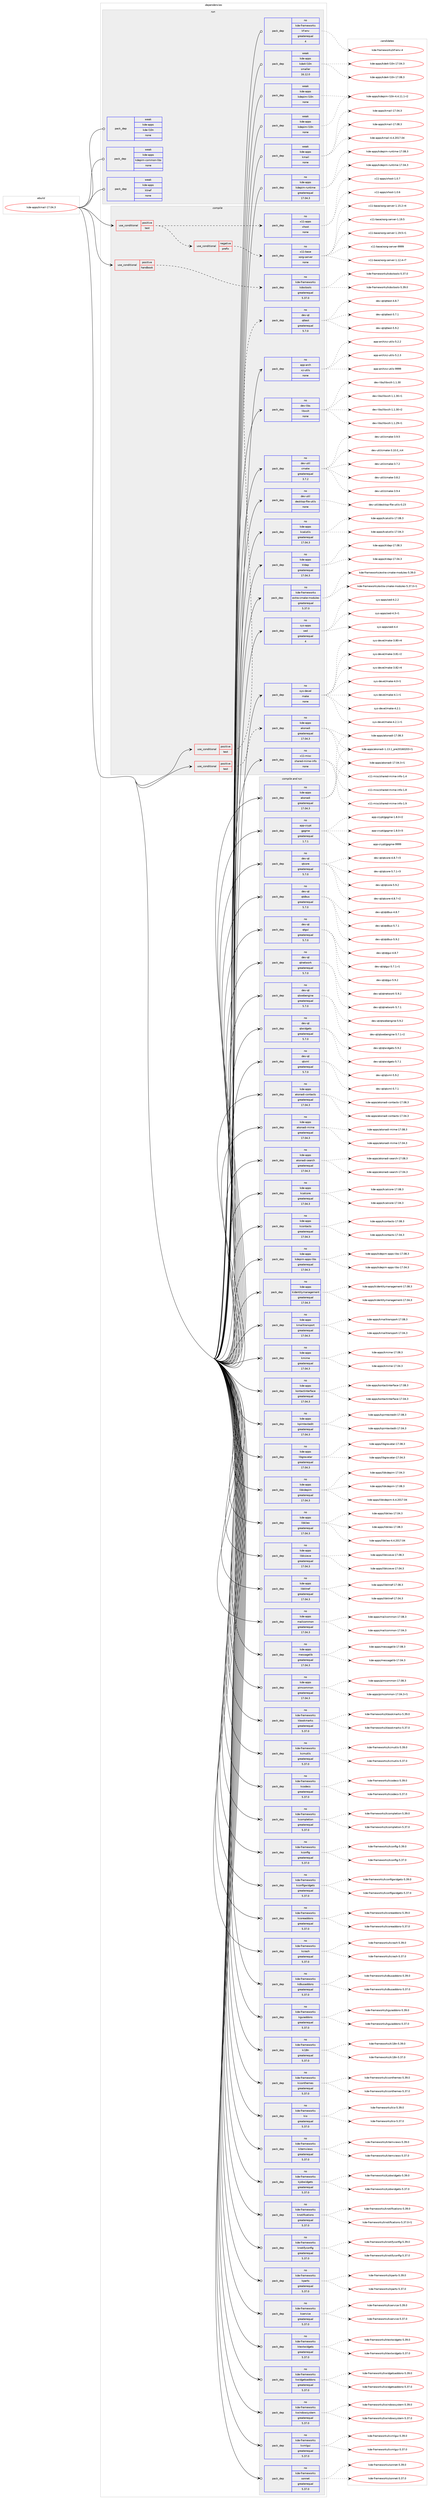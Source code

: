 digraph prolog {

# *************
# Graph options
# *************

newrank=true;
concentrate=true;
compound=true;
graph [rankdir=LR,fontname=Helvetica,fontsize=10,ranksep=1.5];#, ranksep=2.5, nodesep=0.2];
edge  [arrowhead=vee];
node  [fontname=Helvetica,fontsize=10];

# **********
# The ebuild
# **********

subgraph cluster_leftcol {
color=gray;
rank=same;
label=<<i>ebuild</i>>;
id [label="kde-apps/kmail-17.04.3", color=red, width=4, href="../kde-apps/kmail-17.04.3.svg"];
}

# ****************
# The dependencies
# ****************

subgraph cluster_midcol {
color=gray;
label=<<i>dependencies</i>>;
subgraph cluster_compile {
fillcolor="#eeeeee";
style=filled;
label=<<i>compile</i>>;
subgraph cond82891 {
dependency321487 [label=<<TABLE BORDER="0" CELLBORDER="1" CELLSPACING="0" CELLPADDING="4"><TR><TD ROWSPAN="3" CELLPADDING="10">use_conditional</TD></TR><TR><TD>positive</TD></TR><TR><TD>handbook</TD></TR></TABLE>>, shape=none, color=red];
subgraph pack233602 {
dependency321488 [label=<<TABLE BORDER="0" CELLBORDER="1" CELLSPACING="0" CELLPADDING="4" WIDTH="220"><TR><TD ROWSPAN="6" CELLPADDING="30">pack_dep</TD></TR><TR><TD WIDTH="110">no</TD></TR><TR><TD>kde-frameworks</TD></TR><TR><TD>kdoctools</TD></TR><TR><TD>greaterequal</TD></TR><TR><TD>5.37.0</TD></TR></TABLE>>, shape=none, color=blue];
}
dependency321487:e -> dependency321488:w [weight=20,style="dashed",arrowhead="vee"];
}
id:e -> dependency321487:w [weight=20,style="solid",arrowhead="vee"];
subgraph cond82892 {
dependency321489 [label=<<TABLE BORDER="0" CELLBORDER="1" CELLSPACING="0" CELLPADDING="4"><TR><TD ROWSPAN="3" CELLPADDING="10">use_conditional</TD></TR><TR><TD>positive</TD></TR><TR><TD>test</TD></TR></TABLE>>, shape=none, color=red];
subgraph cond82893 {
dependency321490 [label=<<TABLE BORDER="0" CELLBORDER="1" CELLSPACING="0" CELLPADDING="4"><TR><TD ROWSPAN="3" CELLPADDING="10">use_conditional</TD></TR><TR><TD>negative</TD></TR><TR><TD>prefix</TD></TR></TABLE>>, shape=none, color=red];
subgraph pack233603 {
dependency321491 [label=<<TABLE BORDER="0" CELLBORDER="1" CELLSPACING="0" CELLPADDING="4" WIDTH="220"><TR><TD ROWSPAN="6" CELLPADDING="30">pack_dep</TD></TR><TR><TD WIDTH="110">no</TD></TR><TR><TD>x11-base</TD></TR><TR><TD>xorg-server</TD></TR><TR><TD>none</TD></TR><TR><TD></TD></TR></TABLE>>, shape=none, color=blue];
}
dependency321490:e -> dependency321491:w [weight=20,style="dashed",arrowhead="vee"];
}
dependency321489:e -> dependency321490:w [weight=20,style="dashed",arrowhead="vee"];
subgraph pack233604 {
dependency321492 [label=<<TABLE BORDER="0" CELLBORDER="1" CELLSPACING="0" CELLPADDING="4" WIDTH="220"><TR><TD ROWSPAN="6" CELLPADDING="30">pack_dep</TD></TR><TR><TD WIDTH="110">no</TD></TR><TR><TD>x11-apps</TD></TR><TR><TD>xhost</TD></TR><TR><TD>none</TD></TR><TR><TD></TD></TR></TABLE>>, shape=none, color=blue];
}
dependency321489:e -> dependency321492:w [weight=20,style="dashed",arrowhead="vee"];
}
id:e -> dependency321489:w [weight=20,style="solid",arrowhead="vee"];
subgraph cond82894 {
dependency321493 [label=<<TABLE BORDER="0" CELLBORDER="1" CELLSPACING="0" CELLPADDING="4"><TR><TD ROWSPAN="3" CELLPADDING="10">use_conditional</TD></TR><TR><TD>positive</TD></TR><TR><TD>test</TD></TR></TABLE>>, shape=none, color=red];
subgraph pack233605 {
dependency321494 [label=<<TABLE BORDER="0" CELLBORDER="1" CELLSPACING="0" CELLPADDING="4" WIDTH="220"><TR><TD ROWSPAN="6" CELLPADDING="30">pack_dep</TD></TR><TR><TD WIDTH="110">no</TD></TR><TR><TD>dev-qt</TD></TR><TR><TD>qttest</TD></TR><TR><TD>greaterequal</TD></TR><TR><TD>5.7.0</TD></TR></TABLE>>, shape=none, color=blue];
}
dependency321493:e -> dependency321494:w [weight=20,style="dashed",arrowhead="vee"];
}
id:e -> dependency321493:w [weight=20,style="solid",arrowhead="vee"];
subgraph cond82895 {
dependency321495 [label=<<TABLE BORDER="0" CELLBORDER="1" CELLSPACING="0" CELLPADDING="4"><TR><TD ROWSPAN="3" CELLPADDING="10">use_conditional</TD></TR><TR><TD>positive</TD></TR><TR><TD>test</TD></TR></TABLE>>, shape=none, color=red];
subgraph pack233606 {
dependency321496 [label=<<TABLE BORDER="0" CELLBORDER="1" CELLSPACING="0" CELLPADDING="4" WIDTH="220"><TR><TD ROWSPAN="6" CELLPADDING="30">pack_dep</TD></TR><TR><TD WIDTH="110">no</TD></TR><TR><TD>kde-apps</TD></TR><TR><TD>akonadi</TD></TR><TR><TD>greaterequal</TD></TR><TR><TD>17.04.3</TD></TR></TABLE>>, shape=none, color=blue];
}
dependency321495:e -> dependency321496:w [weight=20,style="dashed",arrowhead="vee"];
}
id:e -> dependency321495:w [weight=20,style="solid",arrowhead="vee"];
subgraph pack233607 {
dependency321497 [label=<<TABLE BORDER="0" CELLBORDER="1" CELLSPACING="0" CELLPADDING="4" WIDTH="220"><TR><TD ROWSPAN="6" CELLPADDING="30">pack_dep</TD></TR><TR><TD WIDTH="110">no</TD></TR><TR><TD>app-arch</TD></TR><TR><TD>xz-utils</TD></TR><TR><TD>none</TD></TR><TR><TD></TD></TR></TABLE>>, shape=none, color=blue];
}
id:e -> dependency321497:w [weight=20,style="solid",arrowhead="vee"];
subgraph pack233608 {
dependency321498 [label=<<TABLE BORDER="0" CELLBORDER="1" CELLSPACING="0" CELLPADDING="4" WIDTH="220"><TR><TD ROWSPAN="6" CELLPADDING="30">pack_dep</TD></TR><TR><TD WIDTH="110">no</TD></TR><TR><TD>dev-libs</TD></TR><TR><TD>libxslt</TD></TR><TR><TD>none</TD></TR><TR><TD></TD></TR></TABLE>>, shape=none, color=blue];
}
id:e -> dependency321498:w [weight=20,style="solid",arrowhead="vee"];
subgraph pack233609 {
dependency321499 [label=<<TABLE BORDER="0" CELLBORDER="1" CELLSPACING="0" CELLPADDING="4" WIDTH="220"><TR><TD ROWSPAN="6" CELLPADDING="30">pack_dep</TD></TR><TR><TD WIDTH="110">no</TD></TR><TR><TD>dev-util</TD></TR><TR><TD>cmake</TD></TR><TR><TD>greaterequal</TD></TR><TR><TD>3.7.2</TD></TR></TABLE>>, shape=none, color=blue];
}
id:e -> dependency321499:w [weight=20,style="solid",arrowhead="vee"];
subgraph pack233610 {
dependency321500 [label=<<TABLE BORDER="0" CELLBORDER="1" CELLSPACING="0" CELLPADDING="4" WIDTH="220"><TR><TD ROWSPAN="6" CELLPADDING="30">pack_dep</TD></TR><TR><TD WIDTH="110">no</TD></TR><TR><TD>dev-util</TD></TR><TR><TD>desktop-file-utils</TD></TR><TR><TD>none</TD></TR><TR><TD></TD></TR></TABLE>>, shape=none, color=blue];
}
id:e -> dependency321500:w [weight=20,style="solid",arrowhead="vee"];
subgraph pack233611 {
dependency321501 [label=<<TABLE BORDER="0" CELLBORDER="1" CELLSPACING="0" CELLPADDING="4" WIDTH="220"><TR><TD ROWSPAN="6" CELLPADDING="30">pack_dep</TD></TR><TR><TD WIDTH="110">no</TD></TR><TR><TD>kde-apps</TD></TR><TR><TD>kcalutils</TD></TR><TR><TD>greaterequal</TD></TR><TR><TD>17.04.3</TD></TR></TABLE>>, shape=none, color=blue];
}
id:e -> dependency321501:w [weight=20,style="solid",arrowhead="vee"];
subgraph pack233612 {
dependency321502 [label=<<TABLE BORDER="0" CELLBORDER="1" CELLSPACING="0" CELLPADDING="4" WIDTH="220"><TR><TD ROWSPAN="6" CELLPADDING="30">pack_dep</TD></TR><TR><TD WIDTH="110">no</TD></TR><TR><TD>kde-apps</TD></TR><TR><TD>kldap</TD></TR><TR><TD>greaterequal</TD></TR><TR><TD>17.04.3</TD></TR></TABLE>>, shape=none, color=blue];
}
id:e -> dependency321502:w [weight=20,style="solid",arrowhead="vee"];
subgraph pack233613 {
dependency321503 [label=<<TABLE BORDER="0" CELLBORDER="1" CELLSPACING="0" CELLPADDING="4" WIDTH="220"><TR><TD ROWSPAN="6" CELLPADDING="30">pack_dep</TD></TR><TR><TD WIDTH="110">no</TD></TR><TR><TD>kde-frameworks</TD></TR><TR><TD>extra-cmake-modules</TD></TR><TR><TD>greaterequal</TD></TR><TR><TD>5.37.0</TD></TR></TABLE>>, shape=none, color=blue];
}
id:e -> dependency321503:w [weight=20,style="solid",arrowhead="vee"];
subgraph pack233614 {
dependency321504 [label=<<TABLE BORDER="0" CELLBORDER="1" CELLSPACING="0" CELLPADDING="4" WIDTH="220"><TR><TD ROWSPAN="6" CELLPADDING="30">pack_dep</TD></TR><TR><TD WIDTH="110">no</TD></TR><TR><TD>sys-apps</TD></TR><TR><TD>sed</TD></TR><TR><TD>greaterequal</TD></TR><TR><TD>4</TD></TR></TABLE>>, shape=none, color=blue];
}
id:e -> dependency321504:w [weight=20,style="solid",arrowhead="vee"];
subgraph pack233615 {
dependency321505 [label=<<TABLE BORDER="0" CELLBORDER="1" CELLSPACING="0" CELLPADDING="4" WIDTH="220"><TR><TD ROWSPAN="6" CELLPADDING="30">pack_dep</TD></TR><TR><TD WIDTH="110">no</TD></TR><TR><TD>sys-devel</TD></TR><TR><TD>make</TD></TR><TR><TD>none</TD></TR><TR><TD></TD></TR></TABLE>>, shape=none, color=blue];
}
id:e -> dependency321505:w [weight=20,style="solid",arrowhead="vee"];
subgraph pack233616 {
dependency321506 [label=<<TABLE BORDER="0" CELLBORDER="1" CELLSPACING="0" CELLPADDING="4" WIDTH="220"><TR><TD ROWSPAN="6" CELLPADDING="30">pack_dep</TD></TR><TR><TD WIDTH="110">no</TD></TR><TR><TD>x11-misc</TD></TR><TR><TD>shared-mime-info</TD></TR><TR><TD>none</TD></TR><TR><TD></TD></TR></TABLE>>, shape=none, color=blue];
}
id:e -> dependency321506:w [weight=20,style="solid",arrowhead="vee"];
}
subgraph cluster_compileandrun {
fillcolor="#eeeeee";
style=filled;
label=<<i>compile and run</i>>;
subgraph pack233617 {
dependency321507 [label=<<TABLE BORDER="0" CELLBORDER="1" CELLSPACING="0" CELLPADDING="4" WIDTH="220"><TR><TD ROWSPAN="6" CELLPADDING="30">pack_dep</TD></TR><TR><TD WIDTH="110">no</TD></TR><TR><TD>app-crypt</TD></TR><TR><TD>gpgme</TD></TR><TR><TD>greaterequal</TD></TR><TR><TD>1.7.1</TD></TR></TABLE>>, shape=none, color=blue];
}
id:e -> dependency321507:w [weight=20,style="solid",arrowhead="odotvee"];
subgraph pack233618 {
dependency321508 [label=<<TABLE BORDER="0" CELLBORDER="1" CELLSPACING="0" CELLPADDING="4" WIDTH="220"><TR><TD ROWSPAN="6" CELLPADDING="30">pack_dep</TD></TR><TR><TD WIDTH="110">no</TD></TR><TR><TD>dev-qt</TD></TR><TR><TD>qtcore</TD></TR><TR><TD>greaterequal</TD></TR><TR><TD>5.7.0</TD></TR></TABLE>>, shape=none, color=blue];
}
id:e -> dependency321508:w [weight=20,style="solid",arrowhead="odotvee"];
subgraph pack233619 {
dependency321509 [label=<<TABLE BORDER="0" CELLBORDER="1" CELLSPACING="0" CELLPADDING="4" WIDTH="220"><TR><TD ROWSPAN="6" CELLPADDING="30">pack_dep</TD></TR><TR><TD WIDTH="110">no</TD></TR><TR><TD>dev-qt</TD></TR><TR><TD>qtdbus</TD></TR><TR><TD>greaterequal</TD></TR><TR><TD>5.7.0</TD></TR></TABLE>>, shape=none, color=blue];
}
id:e -> dependency321509:w [weight=20,style="solid",arrowhead="odotvee"];
subgraph pack233620 {
dependency321510 [label=<<TABLE BORDER="0" CELLBORDER="1" CELLSPACING="0" CELLPADDING="4" WIDTH="220"><TR><TD ROWSPAN="6" CELLPADDING="30">pack_dep</TD></TR><TR><TD WIDTH="110">no</TD></TR><TR><TD>dev-qt</TD></TR><TR><TD>qtgui</TD></TR><TR><TD>greaterequal</TD></TR><TR><TD>5.7.0</TD></TR></TABLE>>, shape=none, color=blue];
}
id:e -> dependency321510:w [weight=20,style="solid",arrowhead="odotvee"];
subgraph pack233621 {
dependency321511 [label=<<TABLE BORDER="0" CELLBORDER="1" CELLSPACING="0" CELLPADDING="4" WIDTH="220"><TR><TD ROWSPAN="6" CELLPADDING="30">pack_dep</TD></TR><TR><TD WIDTH="110">no</TD></TR><TR><TD>dev-qt</TD></TR><TR><TD>qtnetwork</TD></TR><TR><TD>greaterequal</TD></TR><TR><TD>5.7.0</TD></TR></TABLE>>, shape=none, color=blue];
}
id:e -> dependency321511:w [weight=20,style="solid",arrowhead="odotvee"];
subgraph pack233622 {
dependency321512 [label=<<TABLE BORDER="0" CELLBORDER="1" CELLSPACING="0" CELLPADDING="4" WIDTH="220"><TR><TD ROWSPAN="6" CELLPADDING="30">pack_dep</TD></TR><TR><TD WIDTH="110">no</TD></TR><TR><TD>dev-qt</TD></TR><TR><TD>qtwebengine</TD></TR><TR><TD>greaterequal</TD></TR><TR><TD>5.7.0</TD></TR></TABLE>>, shape=none, color=blue];
}
id:e -> dependency321512:w [weight=20,style="solid",arrowhead="odotvee"];
subgraph pack233623 {
dependency321513 [label=<<TABLE BORDER="0" CELLBORDER="1" CELLSPACING="0" CELLPADDING="4" WIDTH="220"><TR><TD ROWSPAN="6" CELLPADDING="30">pack_dep</TD></TR><TR><TD WIDTH="110">no</TD></TR><TR><TD>dev-qt</TD></TR><TR><TD>qtwidgets</TD></TR><TR><TD>greaterequal</TD></TR><TR><TD>5.7.0</TD></TR></TABLE>>, shape=none, color=blue];
}
id:e -> dependency321513:w [weight=20,style="solid",arrowhead="odotvee"];
subgraph pack233624 {
dependency321514 [label=<<TABLE BORDER="0" CELLBORDER="1" CELLSPACING="0" CELLPADDING="4" WIDTH="220"><TR><TD ROWSPAN="6" CELLPADDING="30">pack_dep</TD></TR><TR><TD WIDTH="110">no</TD></TR><TR><TD>dev-qt</TD></TR><TR><TD>qtxml</TD></TR><TR><TD>greaterequal</TD></TR><TR><TD>5.7.0</TD></TR></TABLE>>, shape=none, color=blue];
}
id:e -> dependency321514:w [weight=20,style="solid",arrowhead="odotvee"];
subgraph pack233625 {
dependency321515 [label=<<TABLE BORDER="0" CELLBORDER="1" CELLSPACING="0" CELLPADDING="4" WIDTH="220"><TR><TD ROWSPAN="6" CELLPADDING="30">pack_dep</TD></TR><TR><TD WIDTH="110">no</TD></TR><TR><TD>kde-apps</TD></TR><TR><TD>akonadi</TD></TR><TR><TD>greaterequal</TD></TR><TR><TD>17.04.3</TD></TR></TABLE>>, shape=none, color=blue];
}
id:e -> dependency321515:w [weight=20,style="solid",arrowhead="odotvee"];
subgraph pack233626 {
dependency321516 [label=<<TABLE BORDER="0" CELLBORDER="1" CELLSPACING="0" CELLPADDING="4" WIDTH="220"><TR><TD ROWSPAN="6" CELLPADDING="30">pack_dep</TD></TR><TR><TD WIDTH="110">no</TD></TR><TR><TD>kde-apps</TD></TR><TR><TD>akonadi-contacts</TD></TR><TR><TD>greaterequal</TD></TR><TR><TD>17.04.3</TD></TR></TABLE>>, shape=none, color=blue];
}
id:e -> dependency321516:w [weight=20,style="solid",arrowhead="odotvee"];
subgraph pack233627 {
dependency321517 [label=<<TABLE BORDER="0" CELLBORDER="1" CELLSPACING="0" CELLPADDING="4" WIDTH="220"><TR><TD ROWSPAN="6" CELLPADDING="30">pack_dep</TD></TR><TR><TD WIDTH="110">no</TD></TR><TR><TD>kde-apps</TD></TR><TR><TD>akonadi-mime</TD></TR><TR><TD>greaterequal</TD></TR><TR><TD>17.04.3</TD></TR></TABLE>>, shape=none, color=blue];
}
id:e -> dependency321517:w [weight=20,style="solid",arrowhead="odotvee"];
subgraph pack233628 {
dependency321518 [label=<<TABLE BORDER="0" CELLBORDER="1" CELLSPACING="0" CELLPADDING="4" WIDTH="220"><TR><TD ROWSPAN="6" CELLPADDING="30">pack_dep</TD></TR><TR><TD WIDTH="110">no</TD></TR><TR><TD>kde-apps</TD></TR><TR><TD>akonadi-search</TD></TR><TR><TD>greaterequal</TD></TR><TR><TD>17.04.3</TD></TR></TABLE>>, shape=none, color=blue];
}
id:e -> dependency321518:w [weight=20,style="solid",arrowhead="odotvee"];
subgraph pack233629 {
dependency321519 [label=<<TABLE BORDER="0" CELLBORDER="1" CELLSPACING="0" CELLPADDING="4" WIDTH="220"><TR><TD ROWSPAN="6" CELLPADDING="30">pack_dep</TD></TR><TR><TD WIDTH="110">no</TD></TR><TR><TD>kde-apps</TD></TR><TR><TD>kcalcore</TD></TR><TR><TD>greaterequal</TD></TR><TR><TD>17.04.3</TD></TR></TABLE>>, shape=none, color=blue];
}
id:e -> dependency321519:w [weight=20,style="solid",arrowhead="odotvee"];
subgraph pack233630 {
dependency321520 [label=<<TABLE BORDER="0" CELLBORDER="1" CELLSPACING="0" CELLPADDING="4" WIDTH="220"><TR><TD ROWSPAN="6" CELLPADDING="30">pack_dep</TD></TR><TR><TD WIDTH="110">no</TD></TR><TR><TD>kde-apps</TD></TR><TR><TD>kcontacts</TD></TR><TR><TD>greaterequal</TD></TR><TR><TD>17.04.3</TD></TR></TABLE>>, shape=none, color=blue];
}
id:e -> dependency321520:w [weight=20,style="solid",arrowhead="odotvee"];
subgraph pack233631 {
dependency321521 [label=<<TABLE BORDER="0" CELLBORDER="1" CELLSPACING="0" CELLPADDING="4" WIDTH="220"><TR><TD ROWSPAN="6" CELLPADDING="30">pack_dep</TD></TR><TR><TD WIDTH="110">no</TD></TR><TR><TD>kde-apps</TD></TR><TR><TD>kdepim-apps-libs</TD></TR><TR><TD>greaterequal</TD></TR><TR><TD>17.04.3</TD></TR></TABLE>>, shape=none, color=blue];
}
id:e -> dependency321521:w [weight=20,style="solid",arrowhead="odotvee"];
subgraph pack233632 {
dependency321522 [label=<<TABLE BORDER="0" CELLBORDER="1" CELLSPACING="0" CELLPADDING="4" WIDTH="220"><TR><TD ROWSPAN="6" CELLPADDING="30">pack_dep</TD></TR><TR><TD WIDTH="110">no</TD></TR><TR><TD>kde-apps</TD></TR><TR><TD>kidentitymanagement</TD></TR><TR><TD>greaterequal</TD></TR><TR><TD>17.04.3</TD></TR></TABLE>>, shape=none, color=blue];
}
id:e -> dependency321522:w [weight=20,style="solid",arrowhead="odotvee"];
subgraph pack233633 {
dependency321523 [label=<<TABLE BORDER="0" CELLBORDER="1" CELLSPACING="0" CELLPADDING="4" WIDTH="220"><TR><TD ROWSPAN="6" CELLPADDING="30">pack_dep</TD></TR><TR><TD WIDTH="110">no</TD></TR><TR><TD>kde-apps</TD></TR><TR><TD>kmailtransport</TD></TR><TR><TD>greaterequal</TD></TR><TR><TD>17.04.3</TD></TR></TABLE>>, shape=none, color=blue];
}
id:e -> dependency321523:w [weight=20,style="solid",arrowhead="odotvee"];
subgraph pack233634 {
dependency321524 [label=<<TABLE BORDER="0" CELLBORDER="1" CELLSPACING="0" CELLPADDING="4" WIDTH="220"><TR><TD ROWSPAN="6" CELLPADDING="30">pack_dep</TD></TR><TR><TD WIDTH="110">no</TD></TR><TR><TD>kde-apps</TD></TR><TR><TD>kmime</TD></TR><TR><TD>greaterequal</TD></TR><TR><TD>17.04.3</TD></TR></TABLE>>, shape=none, color=blue];
}
id:e -> dependency321524:w [weight=20,style="solid",arrowhead="odotvee"];
subgraph pack233635 {
dependency321525 [label=<<TABLE BORDER="0" CELLBORDER="1" CELLSPACING="0" CELLPADDING="4" WIDTH="220"><TR><TD ROWSPAN="6" CELLPADDING="30">pack_dep</TD></TR><TR><TD WIDTH="110">no</TD></TR><TR><TD>kde-apps</TD></TR><TR><TD>kontactinterface</TD></TR><TR><TD>greaterequal</TD></TR><TR><TD>17.04.3</TD></TR></TABLE>>, shape=none, color=blue];
}
id:e -> dependency321525:w [weight=20,style="solid",arrowhead="odotvee"];
subgraph pack233636 {
dependency321526 [label=<<TABLE BORDER="0" CELLBORDER="1" CELLSPACING="0" CELLPADDING="4" WIDTH="220"><TR><TD ROWSPAN="6" CELLPADDING="30">pack_dep</TD></TR><TR><TD WIDTH="110">no</TD></TR><TR><TD>kde-apps</TD></TR><TR><TD>kpimtextedit</TD></TR><TR><TD>greaterequal</TD></TR><TR><TD>17.04.3</TD></TR></TABLE>>, shape=none, color=blue];
}
id:e -> dependency321526:w [weight=20,style="solid",arrowhead="odotvee"];
subgraph pack233637 {
dependency321527 [label=<<TABLE BORDER="0" CELLBORDER="1" CELLSPACING="0" CELLPADDING="4" WIDTH="220"><TR><TD ROWSPAN="6" CELLPADDING="30">pack_dep</TD></TR><TR><TD WIDTH="110">no</TD></TR><TR><TD>kde-apps</TD></TR><TR><TD>libgravatar</TD></TR><TR><TD>greaterequal</TD></TR><TR><TD>17.04.3</TD></TR></TABLE>>, shape=none, color=blue];
}
id:e -> dependency321527:w [weight=20,style="solid",arrowhead="odotvee"];
subgraph pack233638 {
dependency321528 [label=<<TABLE BORDER="0" CELLBORDER="1" CELLSPACING="0" CELLPADDING="4" WIDTH="220"><TR><TD ROWSPAN="6" CELLPADDING="30">pack_dep</TD></TR><TR><TD WIDTH="110">no</TD></TR><TR><TD>kde-apps</TD></TR><TR><TD>libkdepim</TD></TR><TR><TD>greaterequal</TD></TR><TR><TD>17.04.3</TD></TR></TABLE>>, shape=none, color=blue];
}
id:e -> dependency321528:w [weight=20,style="solid",arrowhead="odotvee"];
subgraph pack233639 {
dependency321529 [label=<<TABLE BORDER="0" CELLBORDER="1" CELLSPACING="0" CELLPADDING="4" WIDTH="220"><TR><TD ROWSPAN="6" CELLPADDING="30">pack_dep</TD></TR><TR><TD WIDTH="110">no</TD></TR><TR><TD>kde-apps</TD></TR><TR><TD>libkleo</TD></TR><TR><TD>greaterequal</TD></TR><TR><TD>17.04.3</TD></TR></TABLE>>, shape=none, color=blue];
}
id:e -> dependency321529:w [weight=20,style="solid",arrowhead="odotvee"];
subgraph pack233640 {
dependency321530 [label=<<TABLE BORDER="0" CELLBORDER="1" CELLSPACING="0" CELLPADDING="4" WIDTH="220"><TR><TD ROWSPAN="6" CELLPADDING="30">pack_dep</TD></TR><TR><TD WIDTH="110">no</TD></TR><TR><TD>kde-apps</TD></TR><TR><TD>libksieve</TD></TR><TR><TD>greaterequal</TD></TR><TR><TD>17.04.3</TD></TR></TABLE>>, shape=none, color=blue];
}
id:e -> dependency321530:w [weight=20,style="solid",arrowhead="odotvee"];
subgraph pack233641 {
dependency321531 [label=<<TABLE BORDER="0" CELLBORDER="1" CELLSPACING="0" CELLPADDING="4" WIDTH="220"><TR><TD ROWSPAN="6" CELLPADDING="30">pack_dep</TD></TR><TR><TD WIDTH="110">no</TD></TR><TR><TD>kde-apps</TD></TR><TR><TD>libktnef</TD></TR><TR><TD>greaterequal</TD></TR><TR><TD>17.04.3</TD></TR></TABLE>>, shape=none, color=blue];
}
id:e -> dependency321531:w [weight=20,style="solid",arrowhead="odotvee"];
subgraph pack233642 {
dependency321532 [label=<<TABLE BORDER="0" CELLBORDER="1" CELLSPACING="0" CELLPADDING="4" WIDTH="220"><TR><TD ROWSPAN="6" CELLPADDING="30">pack_dep</TD></TR><TR><TD WIDTH="110">no</TD></TR><TR><TD>kde-apps</TD></TR><TR><TD>mailcommon</TD></TR><TR><TD>greaterequal</TD></TR><TR><TD>17.04.3</TD></TR></TABLE>>, shape=none, color=blue];
}
id:e -> dependency321532:w [weight=20,style="solid",arrowhead="odotvee"];
subgraph pack233643 {
dependency321533 [label=<<TABLE BORDER="0" CELLBORDER="1" CELLSPACING="0" CELLPADDING="4" WIDTH="220"><TR><TD ROWSPAN="6" CELLPADDING="30">pack_dep</TD></TR><TR><TD WIDTH="110">no</TD></TR><TR><TD>kde-apps</TD></TR><TR><TD>messagelib</TD></TR><TR><TD>greaterequal</TD></TR><TR><TD>17.04.3</TD></TR></TABLE>>, shape=none, color=blue];
}
id:e -> dependency321533:w [weight=20,style="solid",arrowhead="odotvee"];
subgraph pack233644 {
dependency321534 [label=<<TABLE BORDER="0" CELLBORDER="1" CELLSPACING="0" CELLPADDING="4" WIDTH="220"><TR><TD ROWSPAN="6" CELLPADDING="30">pack_dep</TD></TR><TR><TD WIDTH="110">no</TD></TR><TR><TD>kde-apps</TD></TR><TR><TD>pimcommon</TD></TR><TR><TD>greaterequal</TD></TR><TR><TD>17.04.3</TD></TR></TABLE>>, shape=none, color=blue];
}
id:e -> dependency321534:w [weight=20,style="solid",arrowhead="odotvee"];
subgraph pack233645 {
dependency321535 [label=<<TABLE BORDER="0" CELLBORDER="1" CELLSPACING="0" CELLPADDING="4" WIDTH="220"><TR><TD ROWSPAN="6" CELLPADDING="30">pack_dep</TD></TR><TR><TD WIDTH="110">no</TD></TR><TR><TD>kde-frameworks</TD></TR><TR><TD>kbookmarks</TD></TR><TR><TD>greaterequal</TD></TR><TR><TD>5.37.0</TD></TR></TABLE>>, shape=none, color=blue];
}
id:e -> dependency321535:w [weight=20,style="solid",arrowhead="odotvee"];
subgraph pack233646 {
dependency321536 [label=<<TABLE BORDER="0" CELLBORDER="1" CELLSPACING="0" CELLPADDING="4" WIDTH="220"><TR><TD ROWSPAN="6" CELLPADDING="30">pack_dep</TD></TR><TR><TD WIDTH="110">no</TD></TR><TR><TD>kde-frameworks</TD></TR><TR><TD>kcmutils</TD></TR><TR><TD>greaterequal</TD></TR><TR><TD>5.37.0</TD></TR></TABLE>>, shape=none, color=blue];
}
id:e -> dependency321536:w [weight=20,style="solid",arrowhead="odotvee"];
subgraph pack233647 {
dependency321537 [label=<<TABLE BORDER="0" CELLBORDER="1" CELLSPACING="0" CELLPADDING="4" WIDTH="220"><TR><TD ROWSPAN="6" CELLPADDING="30">pack_dep</TD></TR><TR><TD WIDTH="110">no</TD></TR><TR><TD>kde-frameworks</TD></TR><TR><TD>kcodecs</TD></TR><TR><TD>greaterequal</TD></TR><TR><TD>5.37.0</TD></TR></TABLE>>, shape=none, color=blue];
}
id:e -> dependency321537:w [weight=20,style="solid",arrowhead="odotvee"];
subgraph pack233648 {
dependency321538 [label=<<TABLE BORDER="0" CELLBORDER="1" CELLSPACING="0" CELLPADDING="4" WIDTH="220"><TR><TD ROWSPAN="6" CELLPADDING="30">pack_dep</TD></TR><TR><TD WIDTH="110">no</TD></TR><TR><TD>kde-frameworks</TD></TR><TR><TD>kcompletion</TD></TR><TR><TD>greaterequal</TD></TR><TR><TD>5.37.0</TD></TR></TABLE>>, shape=none, color=blue];
}
id:e -> dependency321538:w [weight=20,style="solid",arrowhead="odotvee"];
subgraph pack233649 {
dependency321539 [label=<<TABLE BORDER="0" CELLBORDER="1" CELLSPACING="0" CELLPADDING="4" WIDTH="220"><TR><TD ROWSPAN="6" CELLPADDING="30">pack_dep</TD></TR><TR><TD WIDTH="110">no</TD></TR><TR><TD>kde-frameworks</TD></TR><TR><TD>kconfig</TD></TR><TR><TD>greaterequal</TD></TR><TR><TD>5.37.0</TD></TR></TABLE>>, shape=none, color=blue];
}
id:e -> dependency321539:w [weight=20,style="solid",arrowhead="odotvee"];
subgraph pack233650 {
dependency321540 [label=<<TABLE BORDER="0" CELLBORDER="1" CELLSPACING="0" CELLPADDING="4" WIDTH="220"><TR><TD ROWSPAN="6" CELLPADDING="30">pack_dep</TD></TR><TR><TD WIDTH="110">no</TD></TR><TR><TD>kde-frameworks</TD></TR><TR><TD>kconfigwidgets</TD></TR><TR><TD>greaterequal</TD></TR><TR><TD>5.37.0</TD></TR></TABLE>>, shape=none, color=blue];
}
id:e -> dependency321540:w [weight=20,style="solid",arrowhead="odotvee"];
subgraph pack233651 {
dependency321541 [label=<<TABLE BORDER="0" CELLBORDER="1" CELLSPACING="0" CELLPADDING="4" WIDTH="220"><TR><TD ROWSPAN="6" CELLPADDING="30">pack_dep</TD></TR><TR><TD WIDTH="110">no</TD></TR><TR><TD>kde-frameworks</TD></TR><TR><TD>kcoreaddons</TD></TR><TR><TD>greaterequal</TD></TR><TR><TD>5.37.0</TD></TR></TABLE>>, shape=none, color=blue];
}
id:e -> dependency321541:w [weight=20,style="solid",arrowhead="odotvee"];
subgraph pack233652 {
dependency321542 [label=<<TABLE BORDER="0" CELLBORDER="1" CELLSPACING="0" CELLPADDING="4" WIDTH="220"><TR><TD ROWSPAN="6" CELLPADDING="30">pack_dep</TD></TR><TR><TD WIDTH="110">no</TD></TR><TR><TD>kde-frameworks</TD></TR><TR><TD>kcrash</TD></TR><TR><TD>greaterequal</TD></TR><TR><TD>5.37.0</TD></TR></TABLE>>, shape=none, color=blue];
}
id:e -> dependency321542:w [weight=20,style="solid",arrowhead="odotvee"];
subgraph pack233653 {
dependency321543 [label=<<TABLE BORDER="0" CELLBORDER="1" CELLSPACING="0" CELLPADDING="4" WIDTH="220"><TR><TD ROWSPAN="6" CELLPADDING="30">pack_dep</TD></TR><TR><TD WIDTH="110">no</TD></TR><TR><TD>kde-frameworks</TD></TR><TR><TD>kdbusaddons</TD></TR><TR><TD>greaterequal</TD></TR><TR><TD>5.37.0</TD></TR></TABLE>>, shape=none, color=blue];
}
id:e -> dependency321543:w [weight=20,style="solid",arrowhead="odotvee"];
subgraph pack233654 {
dependency321544 [label=<<TABLE BORDER="0" CELLBORDER="1" CELLSPACING="0" CELLPADDING="4" WIDTH="220"><TR><TD ROWSPAN="6" CELLPADDING="30">pack_dep</TD></TR><TR><TD WIDTH="110">no</TD></TR><TR><TD>kde-frameworks</TD></TR><TR><TD>kguiaddons</TD></TR><TR><TD>greaterequal</TD></TR><TR><TD>5.37.0</TD></TR></TABLE>>, shape=none, color=blue];
}
id:e -> dependency321544:w [weight=20,style="solid",arrowhead="odotvee"];
subgraph pack233655 {
dependency321545 [label=<<TABLE BORDER="0" CELLBORDER="1" CELLSPACING="0" CELLPADDING="4" WIDTH="220"><TR><TD ROWSPAN="6" CELLPADDING="30">pack_dep</TD></TR><TR><TD WIDTH="110">no</TD></TR><TR><TD>kde-frameworks</TD></TR><TR><TD>ki18n</TD></TR><TR><TD>greaterequal</TD></TR><TR><TD>5.37.0</TD></TR></TABLE>>, shape=none, color=blue];
}
id:e -> dependency321545:w [weight=20,style="solid",arrowhead="odotvee"];
subgraph pack233656 {
dependency321546 [label=<<TABLE BORDER="0" CELLBORDER="1" CELLSPACING="0" CELLPADDING="4" WIDTH="220"><TR><TD ROWSPAN="6" CELLPADDING="30">pack_dep</TD></TR><TR><TD WIDTH="110">no</TD></TR><TR><TD>kde-frameworks</TD></TR><TR><TD>kiconthemes</TD></TR><TR><TD>greaterequal</TD></TR><TR><TD>5.37.0</TD></TR></TABLE>>, shape=none, color=blue];
}
id:e -> dependency321546:w [weight=20,style="solid",arrowhead="odotvee"];
subgraph pack233657 {
dependency321547 [label=<<TABLE BORDER="0" CELLBORDER="1" CELLSPACING="0" CELLPADDING="4" WIDTH="220"><TR><TD ROWSPAN="6" CELLPADDING="30">pack_dep</TD></TR><TR><TD WIDTH="110">no</TD></TR><TR><TD>kde-frameworks</TD></TR><TR><TD>kio</TD></TR><TR><TD>greaterequal</TD></TR><TR><TD>5.37.0</TD></TR></TABLE>>, shape=none, color=blue];
}
id:e -> dependency321547:w [weight=20,style="solid",arrowhead="odotvee"];
subgraph pack233658 {
dependency321548 [label=<<TABLE BORDER="0" CELLBORDER="1" CELLSPACING="0" CELLPADDING="4" WIDTH="220"><TR><TD ROWSPAN="6" CELLPADDING="30">pack_dep</TD></TR><TR><TD WIDTH="110">no</TD></TR><TR><TD>kde-frameworks</TD></TR><TR><TD>kitemviews</TD></TR><TR><TD>greaterequal</TD></TR><TR><TD>5.37.0</TD></TR></TABLE>>, shape=none, color=blue];
}
id:e -> dependency321548:w [weight=20,style="solid",arrowhead="odotvee"];
subgraph pack233659 {
dependency321549 [label=<<TABLE BORDER="0" CELLBORDER="1" CELLSPACING="0" CELLPADDING="4" WIDTH="220"><TR><TD ROWSPAN="6" CELLPADDING="30">pack_dep</TD></TR><TR><TD WIDTH="110">no</TD></TR><TR><TD>kde-frameworks</TD></TR><TR><TD>kjobwidgets</TD></TR><TR><TD>greaterequal</TD></TR><TR><TD>5.37.0</TD></TR></TABLE>>, shape=none, color=blue];
}
id:e -> dependency321549:w [weight=20,style="solid",arrowhead="odotvee"];
subgraph pack233660 {
dependency321550 [label=<<TABLE BORDER="0" CELLBORDER="1" CELLSPACING="0" CELLPADDING="4" WIDTH="220"><TR><TD ROWSPAN="6" CELLPADDING="30">pack_dep</TD></TR><TR><TD WIDTH="110">no</TD></TR><TR><TD>kde-frameworks</TD></TR><TR><TD>knotifications</TD></TR><TR><TD>greaterequal</TD></TR><TR><TD>5.37.0</TD></TR></TABLE>>, shape=none, color=blue];
}
id:e -> dependency321550:w [weight=20,style="solid",arrowhead="odotvee"];
subgraph pack233661 {
dependency321551 [label=<<TABLE BORDER="0" CELLBORDER="1" CELLSPACING="0" CELLPADDING="4" WIDTH="220"><TR><TD ROWSPAN="6" CELLPADDING="30">pack_dep</TD></TR><TR><TD WIDTH="110">no</TD></TR><TR><TD>kde-frameworks</TD></TR><TR><TD>knotifyconfig</TD></TR><TR><TD>greaterequal</TD></TR><TR><TD>5.37.0</TD></TR></TABLE>>, shape=none, color=blue];
}
id:e -> dependency321551:w [weight=20,style="solid",arrowhead="odotvee"];
subgraph pack233662 {
dependency321552 [label=<<TABLE BORDER="0" CELLBORDER="1" CELLSPACING="0" CELLPADDING="4" WIDTH="220"><TR><TD ROWSPAN="6" CELLPADDING="30">pack_dep</TD></TR><TR><TD WIDTH="110">no</TD></TR><TR><TD>kde-frameworks</TD></TR><TR><TD>kparts</TD></TR><TR><TD>greaterequal</TD></TR><TR><TD>5.37.0</TD></TR></TABLE>>, shape=none, color=blue];
}
id:e -> dependency321552:w [weight=20,style="solid",arrowhead="odotvee"];
subgraph pack233663 {
dependency321553 [label=<<TABLE BORDER="0" CELLBORDER="1" CELLSPACING="0" CELLPADDING="4" WIDTH="220"><TR><TD ROWSPAN="6" CELLPADDING="30">pack_dep</TD></TR><TR><TD WIDTH="110">no</TD></TR><TR><TD>kde-frameworks</TD></TR><TR><TD>kservice</TD></TR><TR><TD>greaterequal</TD></TR><TR><TD>5.37.0</TD></TR></TABLE>>, shape=none, color=blue];
}
id:e -> dependency321553:w [weight=20,style="solid",arrowhead="odotvee"];
subgraph pack233664 {
dependency321554 [label=<<TABLE BORDER="0" CELLBORDER="1" CELLSPACING="0" CELLPADDING="4" WIDTH="220"><TR><TD ROWSPAN="6" CELLPADDING="30">pack_dep</TD></TR><TR><TD WIDTH="110">no</TD></TR><TR><TD>kde-frameworks</TD></TR><TR><TD>ktextwidgets</TD></TR><TR><TD>greaterequal</TD></TR><TR><TD>5.37.0</TD></TR></TABLE>>, shape=none, color=blue];
}
id:e -> dependency321554:w [weight=20,style="solid",arrowhead="odotvee"];
subgraph pack233665 {
dependency321555 [label=<<TABLE BORDER="0" CELLBORDER="1" CELLSPACING="0" CELLPADDING="4" WIDTH="220"><TR><TD ROWSPAN="6" CELLPADDING="30">pack_dep</TD></TR><TR><TD WIDTH="110">no</TD></TR><TR><TD>kde-frameworks</TD></TR><TR><TD>kwidgetsaddons</TD></TR><TR><TD>greaterequal</TD></TR><TR><TD>5.37.0</TD></TR></TABLE>>, shape=none, color=blue];
}
id:e -> dependency321555:w [weight=20,style="solid",arrowhead="odotvee"];
subgraph pack233666 {
dependency321556 [label=<<TABLE BORDER="0" CELLBORDER="1" CELLSPACING="0" CELLPADDING="4" WIDTH="220"><TR><TD ROWSPAN="6" CELLPADDING="30">pack_dep</TD></TR><TR><TD WIDTH="110">no</TD></TR><TR><TD>kde-frameworks</TD></TR><TR><TD>kwindowsystem</TD></TR><TR><TD>greaterequal</TD></TR><TR><TD>5.37.0</TD></TR></TABLE>>, shape=none, color=blue];
}
id:e -> dependency321556:w [weight=20,style="solid",arrowhead="odotvee"];
subgraph pack233667 {
dependency321557 [label=<<TABLE BORDER="0" CELLBORDER="1" CELLSPACING="0" CELLPADDING="4" WIDTH="220"><TR><TD ROWSPAN="6" CELLPADDING="30">pack_dep</TD></TR><TR><TD WIDTH="110">no</TD></TR><TR><TD>kde-frameworks</TD></TR><TR><TD>kxmlgui</TD></TR><TR><TD>greaterequal</TD></TR><TR><TD>5.37.0</TD></TR></TABLE>>, shape=none, color=blue];
}
id:e -> dependency321557:w [weight=20,style="solid",arrowhead="odotvee"];
subgraph pack233668 {
dependency321558 [label=<<TABLE BORDER="0" CELLBORDER="1" CELLSPACING="0" CELLPADDING="4" WIDTH="220"><TR><TD ROWSPAN="6" CELLPADDING="30">pack_dep</TD></TR><TR><TD WIDTH="110">no</TD></TR><TR><TD>kde-frameworks</TD></TR><TR><TD>sonnet</TD></TR><TR><TD>greaterequal</TD></TR><TR><TD>5.37.0</TD></TR></TABLE>>, shape=none, color=blue];
}
id:e -> dependency321558:w [weight=20,style="solid",arrowhead="odotvee"];
}
subgraph cluster_run {
fillcolor="#eeeeee";
style=filled;
label=<<i>run</i>>;
subgraph pack233669 {
dependency321559 [label=<<TABLE BORDER="0" CELLBORDER="1" CELLSPACING="0" CELLPADDING="4" WIDTH="220"><TR><TD ROWSPAN="6" CELLPADDING="30">pack_dep</TD></TR><TR><TD WIDTH="110">no</TD></TR><TR><TD>kde-apps</TD></TR><TR><TD>kdepim-runtime</TD></TR><TR><TD>greaterequal</TD></TR><TR><TD>17.04.3</TD></TR></TABLE>>, shape=none, color=blue];
}
id:e -> dependency321559:w [weight=20,style="solid",arrowhead="odot"];
subgraph pack233670 {
dependency321560 [label=<<TABLE BORDER="0" CELLBORDER="1" CELLSPACING="0" CELLPADDING="4" WIDTH="220"><TR><TD ROWSPAN="6" CELLPADDING="30">pack_dep</TD></TR><TR><TD WIDTH="110">no</TD></TR><TR><TD>kde-frameworks</TD></TR><TR><TD>kf-env</TD></TR><TR><TD>greaterequal</TD></TR><TR><TD>4</TD></TR></TABLE>>, shape=none, color=blue];
}
id:e -> dependency321560:w [weight=20,style="solid",arrowhead="odot"];
subgraph pack233671 {
dependency321561 [label=<<TABLE BORDER="0" CELLBORDER="1" CELLSPACING="0" CELLPADDING="4" WIDTH="220"><TR><TD ROWSPAN="6" CELLPADDING="30">pack_dep</TD></TR><TR><TD WIDTH="110">weak</TD></TR><TR><TD>kde-apps</TD></TR><TR><TD>kde-l10n</TD></TR><TR><TD>none</TD></TR><TR><TD></TD></TR></TABLE>>, shape=none, color=blue];
}
id:e -> dependency321561:w [weight=20,style="solid",arrowhead="odot"];
subgraph pack233672 {
dependency321562 [label=<<TABLE BORDER="0" CELLBORDER="1" CELLSPACING="0" CELLPADDING="4" WIDTH="220"><TR><TD ROWSPAN="6" CELLPADDING="30">pack_dep</TD></TR><TR><TD WIDTH="110">weak</TD></TR><TR><TD>kde-apps</TD></TR><TR><TD>kde4-l10n</TD></TR><TR><TD>smaller</TD></TR><TR><TD>16.12.0</TD></TR></TABLE>>, shape=none, color=blue];
}
id:e -> dependency321562:w [weight=20,style="solid",arrowhead="odot"];
subgraph pack233673 {
dependency321563 [label=<<TABLE BORDER="0" CELLBORDER="1" CELLSPACING="0" CELLPADDING="4" WIDTH="220"><TR><TD ROWSPAN="6" CELLPADDING="30">pack_dep</TD></TR><TR><TD WIDTH="110">weak</TD></TR><TR><TD>kde-apps</TD></TR><TR><TD>kdepim-common-libs</TD></TR><TR><TD>none</TD></TR><TR><TD></TD></TR></TABLE>>, shape=none, color=blue];
}
id:e -> dependency321563:w [weight=20,style="solid",arrowhead="odot"];
subgraph pack233674 {
dependency321564 [label=<<TABLE BORDER="0" CELLBORDER="1" CELLSPACING="0" CELLPADDING="4" WIDTH="220"><TR><TD ROWSPAN="6" CELLPADDING="30">pack_dep</TD></TR><TR><TD WIDTH="110">weak</TD></TR><TR><TD>kde-apps</TD></TR><TR><TD>kdepim-l10n</TD></TR><TR><TD>none</TD></TR><TR><TD></TD></TR></TABLE>>, shape=none, color=blue];
}
id:e -> dependency321564:w [weight=20,style="solid",arrowhead="odot"];
subgraph pack233675 {
dependency321565 [label=<<TABLE BORDER="0" CELLBORDER="1" CELLSPACING="0" CELLPADDING="4" WIDTH="220"><TR><TD ROWSPAN="6" CELLPADDING="30">pack_dep</TD></TR><TR><TD WIDTH="110">weak</TD></TR><TR><TD>kde-apps</TD></TR><TR><TD>kdepim-l10n</TD></TR><TR><TD>none</TD></TR><TR><TD></TD></TR></TABLE>>, shape=none, color=blue];
}
id:e -> dependency321565:w [weight=20,style="solid",arrowhead="odot"];
subgraph pack233676 {
dependency321566 [label=<<TABLE BORDER="0" CELLBORDER="1" CELLSPACING="0" CELLPADDING="4" WIDTH="220"><TR><TD ROWSPAN="6" CELLPADDING="30">pack_dep</TD></TR><TR><TD WIDTH="110">weak</TD></TR><TR><TD>kde-apps</TD></TR><TR><TD>kmail</TD></TR><TR><TD>none</TD></TR><TR><TD></TD></TR></TABLE>>, shape=none, color=blue];
}
id:e -> dependency321566:w [weight=20,style="solid",arrowhead="odot"];
subgraph pack233677 {
dependency321567 [label=<<TABLE BORDER="0" CELLBORDER="1" CELLSPACING="0" CELLPADDING="4" WIDTH="220"><TR><TD ROWSPAN="6" CELLPADDING="30">pack_dep</TD></TR><TR><TD WIDTH="110">weak</TD></TR><TR><TD>kde-apps</TD></TR><TR><TD>ktnef</TD></TR><TR><TD>none</TD></TR><TR><TD></TD></TR></TABLE>>, shape=none, color=blue];
}
id:e -> dependency321567:w [weight=20,style="solid",arrowhead="odot"];
}
}

# **************
# The candidates
# **************

subgraph cluster_choices {
rank=same;
color=gray;
label=<<i>candidates</i>>;

subgraph choice233602 {
color=black;
nodesep=1;
choice1071001014510211497109101119111114107115471071001119911611111110811545534651554648 [label="kde-frameworks/kdoctools-5.37.0", color=red, width=4,href="../kde-frameworks/kdoctools-5.37.0.svg"];
choice1071001014510211497109101119111114107115471071001119911611111110811545534651574648 [label="kde-frameworks/kdoctools-5.39.0", color=red, width=4,href="../kde-frameworks/kdoctools-5.39.0.svg"];
dependency321488:e -> choice1071001014510211497109101119111114107115471071001119911611111110811545534651554648:w [style=dotted,weight="100"];
dependency321488:e -> choice1071001014510211497109101119111114107115471071001119911611111110811545534651574648:w [style=dotted,weight="100"];
}
subgraph choice233603 {
color=black;
nodesep=1;
choice12049494598971151014712011111410345115101114118101114454946495046524511455 [label="x11-base/xorg-server-1.12.4-r7", color=red, width=4,href="../x11-base/xorg-server-1.12.4-r7.svg"];
choice12049494598971151014712011111410345115101114118101114454946495346504511452 [label="x11-base/xorg-server-1.15.2-r4", color=red, width=4,href="../x11-base/xorg-server-1.15.2-r4.svg"];
choice1204949459897115101471201111141034511510111411810111445494649574653 [label="x11-base/xorg-server-1.19.5", color=red, width=4,href="../x11-base/xorg-server-1.19.5.svg"];
choice12049494598971151014712011111410345115101114118101114454946495746534511449 [label="x11-base/xorg-server-1.19.5-r1", color=red, width=4,href="../x11-base/xorg-server-1.19.5-r1.svg"];
choice120494945989711510147120111114103451151011141181011144557575757 [label="x11-base/xorg-server-9999", color=red, width=4,href="../x11-base/xorg-server-9999.svg"];
dependency321491:e -> choice12049494598971151014712011111410345115101114118101114454946495046524511455:w [style=dotted,weight="100"];
dependency321491:e -> choice12049494598971151014712011111410345115101114118101114454946495346504511452:w [style=dotted,weight="100"];
dependency321491:e -> choice1204949459897115101471201111141034511510111411810111445494649574653:w [style=dotted,weight="100"];
dependency321491:e -> choice12049494598971151014712011111410345115101114118101114454946495746534511449:w [style=dotted,weight="100"];
dependency321491:e -> choice120494945989711510147120111114103451151011141181011144557575757:w [style=dotted,weight="100"];
}
subgraph choice233604 {
color=black;
nodesep=1;
choice1204949459711211211547120104111115116454946484654 [label="x11-apps/xhost-1.0.6", color=red, width=4,href="../x11-apps/xhost-1.0.6.svg"];
choice1204949459711211211547120104111115116454946484655 [label="x11-apps/xhost-1.0.7", color=red, width=4,href="../x11-apps/xhost-1.0.7.svg"];
dependency321492:e -> choice1204949459711211211547120104111115116454946484654:w [style=dotted,weight="100"];
dependency321492:e -> choice1204949459711211211547120104111115116454946484655:w [style=dotted,weight="100"];
}
subgraph choice233605 {
color=black;
nodesep=1;
choice1001011184511311647113116116101115116455246564655 [label="dev-qt/qttest-4.8.7", color=red, width=4,href="../dev-qt/qttest-4.8.7.svg"];
choice1001011184511311647113116116101115116455346554649 [label="dev-qt/qttest-5.7.1", color=red, width=4,href="../dev-qt/qttest-5.7.1.svg"];
choice1001011184511311647113116116101115116455346574650 [label="dev-qt/qttest-5.9.2", color=red, width=4,href="../dev-qt/qttest-5.9.2.svg"];
dependency321494:e -> choice1001011184511311647113116116101115116455246564655:w [style=dotted,weight="100"];
dependency321494:e -> choice1001011184511311647113116116101115116455346554649:w [style=dotted,weight="100"];
dependency321494:e -> choice1001011184511311647113116116101115116455346574650:w [style=dotted,weight="100"];
}
subgraph choice233606 {
color=black;
nodesep=1;
choice1071001014597112112115479710711111097100105454946495146499511211410150484954485048514511449 [label="kde-apps/akonadi-1.13.1_pre20160203-r1", color=red, width=4,href="../kde-apps/akonadi-1.13.1_pre20160203-r1.svg"];
choice107100101459711211211547971071111109710010545495546485246514511449 [label="kde-apps/akonadi-17.04.3-r1", color=red, width=4,href="../kde-apps/akonadi-17.04.3-r1.svg"];
choice10710010145971121121154797107111110971001054549554648564651 [label="kde-apps/akonadi-17.08.3", color=red, width=4,href="../kde-apps/akonadi-17.08.3.svg"];
dependency321496:e -> choice1071001014597112112115479710711111097100105454946495146499511211410150484954485048514511449:w [style=dotted,weight="100"];
dependency321496:e -> choice107100101459711211211547971071111109710010545495546485246514511449:w [style=dotted,weight="100"];
dependency321496:e -> choice10710010145971121121154797107111110971001054549554648564651:w [style=dotted,weight="100"];
}
subgraph choice233607 {
color=black;
nodesep=1;
choice971121124597114991044712012245117116105108115455346504650 [label="app-arch/xz-utils-5.2.2", color=red, width=4,href="../app-arch/xz-utils-5.2.2.svg"];
choice971121124597114991044712012245117116105108115455346504651 [label="app-arch/xz-utils-5.2.3", color=red, width=4,href="../app-arch/xz-utils-5.2.3.svg"];
choice9711211245971149910447120122451171161051081154557575757 [label="app-arch/xz-utils-9999", color=red, width=4,href="../app-arch/xz-utils-9999.svg"];
dependency321497:e -> choice971121124597114991044712012245117116105108115455346504650:w [style=dotted,weight="100"];
dependency321497:e -> choice971121124597114991044712012245117116105108115455346504651:w [style=dotted,weight="100"];
dependency321497:e -> choice9711211245971149910447120122451171161051081154557575757:w [style=dotted,weight="100"];
}
subgraph choice233608 {
color=black;
nodesep=1;
choice10010111845108105981154710810598120115108116454946494650574511449 [label="dev-libs/libxslt-1.1.29-r1", color=red, width=4,href="../dev-libs/libxslt-1.1.29-r1.svg"];
choice1001011184510810598115471081059812011510811645494649465148 [label="dev-libs/libxslt-1.1.30", color=red, width=4,href="../dev-libs/libxslt-1.1.30.svg"];
choice10010111845108105981154710810598120115108116454946494651484511449 [label="dev-libs/libxslt-1.1.30-r1", color=red, width=4,href="../dev-libs/libxslt-1.1.30-r1.svg"];
choice10010111845108105981154710810598120115108116454946494651484511450 [label="dev-libs/libxslt-1.1.30-r2", color=red, width=4,href="../dev-libs/libxslt-1.1.30-r2.svg"];
dependency321498:e -> choice10010111845108105981154710810598120115108116454946494650574511449:w [style=dotted,weight="100"];
dependency321498:e -> choice1001011184510810598115471081059812011510811645494649465148:w [style=dotted,weight="100"];
dependency321498:e -> choice10010111845108105981154710810598120115108116454946494651484511449:w [style=dotted,weight="100"];
dependency321498:e -> choice10010111845108105981154710810598120115108116454946494651484511450:w [style=dotted,weight="100"];
}
subgraph choice233609 {
color=black;
nodesep=1;
choice1001011184511711610510847991099710710145514649484648951149952 [label="dev-util/cmake-3.10.0_rc4", color=red, width=4,href="../dev-util/cmake-3.10.0_rc4.svg"];
choice10010111845117116105108479910997107101455146554650 [label="dev-util/cmake-3.7.2", color=red, width=4,href="../dev-util/cmake-3.7.2.svg"];
choice10010111845117116105108479910997107101455146564650 [label="dev-util/cmake-3.8.2", color=red, width=4,href="../dev-util/cmake-3.8.2.svg"];
choice10010111845117116105108479910997107101455146574652 [label="dev-util/cmake-3.9.4", color=red, width=4,href="../dev-util/cmake-3.9.4.svg"];
choice10010111845117116105108479910997107101455146574653 [label="dev-util/cmake-3.9.5", color=red, width=4,href="../dev-util/cmake-3.9.5.svg"];
dependency321499:e -> choice1001011184511711610510847991099710710145514649484648951149952:w [style=dotted,weight="100"];
dependency321499:e -> choice10010111845117116105108479910997107101455146554650:w [style=dotted,weight="100"];
dependency321499:e -> choice10010111845117116105108479910997107101455146564650:w [style=dotted,weight="100"];
dependency321499:e -> choice10010111845117116105108479910997107101455146574652:w [style=dotted,weight="100"];
dependency321499:e -> choice10010111845117116105108479910997107101455146574653:w [style=dotted,weight="100"];
}
subgraph choice233610 {
color=black;
nodesep=1;
choice100101118451171161051084710010111510711611111245102105108101451171161051081154548465051 [label="dev-util/desktop-file-utils-0.23", color=red, width=4,href="../dev-util/desktop-file-utils-0.23.svg"];
dependency321500:e -> choice100101118451171161051084710010111510711611111245102105108101451171161051081154548465051:w [style=dotted,weight="100"];
}
subgraph choice233611 {
color=black;
nodesep=1;
choice10710010145971121121154710799971081171161051081154549554648524651 [label="kde-apps/kcalutils-17.04.3", color=red, width=4,href="../kde-apps/kcalutils-17.04.3.svg"];
choice10710010145971121121154710799971081171161051081154549554648564651 [label="kde-apps/kcalutils-17.08.3", color=red, width=4,href="../kde-apps/kcalutils-17.08.3.svg"];
dependency321501:e -> choice10710010145971121121154710799971081171161051081154549554648524651:w [style=dotted,weight="100"];
dependency321501:e -> choice10710010145971121121154710799971081171161051081154549554648564651:w [style=dotted,weight="100"];
}
subgraph choice233612 {
color=black;
nodesep=1;
choice107100101459711211211547107108100971124549554648524651 [label="kde-apps/kldap-17.04.3", color=red, width=4,href="../kde-apps/kldap-17.04.3.svg"];
choice107100101459711211211547107108100971124549554648564651 [label="kde-apps/kldap-17.08.3", color=red, width=4,href="../kde-apps/kldap-17.08.3.svg"];
dependency321502:e -> choice107100101459711211211547107108100971124549554648524651:w [style=dotted,weight="100"];
dependency321502:e -> choice107100101459711211211547107108100971124549554648564651:w [style=dotted,weight="100"];
}
subgraph choice233613 {
color=black;
nodesep=1;
choice1071001014510211497109101119111114107115471011201161149745991099710710145109111100117108101115455346515546484511449 [label="kde-frameworks/extra-cmake-modules-5.37.0-r1", color=red, width=4,href="../kde-frameworks/extra-cmake-modules-5.37.0-r1.svg"];
choice107100101451021149710910111911111410711547101120116114974599109971071014510911110011710810111545534651574648 [label="kde-frameworks/extra-cmake-modules-5.39.0", color=red, width=4,href="../kde-frameworks/extra-cmake-modules-5.39.0.svg"];
dependency321503:e -> choice1071001014510211497109101119111114107115471011201161149745991099710710145109111100117108101115455346515546484511449:w [style=dotted,weight="100"];
dependency321503:e -> choice107100101451021149710910111911111410711547101120116114974599109971071014510911110011710810111545534651574648:w [style=dotted,weight="100"];
}
subgraph choice233614 {
color=black;
nodesep=1;
choice115121115459711211211547115101100455246504650 [label="sys-apps/sed-4.2.2", color=red, width=4,href="../sys-apps/sed-4.2.2.svg"];
choice115121115459711211211547115101100455246514511449 [label="sys-apps/sed-4.3-r1", color=red, width=4,href="../sys-apps/sed-4.3-r1.svg"];
choice11512111545971121121154711510110045524652 [label="sys-apps/sed-4.4", color=red, width=4,href="../sys-apps/sed-4.4.svg"];
dependency321504:e -> choice115121115459711211211547115101100455246504650:w [style=dotted,weight="100"];
dependency321504:e -> choice115121115459711211211547115101100455246514511449:w [style=dotted,weight="100"];
dependency321504:e -> choice11512111545971121121154711510110045524652:w [style=dotted,weight="100"];
}
subgraph choice233615 {
color=black;
nodesep=1;
choice11512111545100101118101108471099710710145514656484511452 [label="sys-devel/make-3.80-r4", color=red, width=4,href="../sys-devel/make-3.80-r4.svg"];
choice11512111545100101118101108471099710710145514656494511450 [label="sys-devel/make-3.81-r2", color=red, width=4,href="../sys-devel/make-3.81-r2.svg"];
choice11512111545100101118101108471099710710145514656504511452 [label="sys-devel/make-3.82-r4", color=red, width=4,href="../sys-devel/make-3.82-r4.svg"];
choice115121115451001011181011084710997107101455246484511449 [label="sys-devel/make-4.0-r1", color=red, width=4,href="../sys-devel/make-4.0-r1.svg"];
choice115121115451001011181011084710997107101455246494511449 [label="sys-devel/make-4.1-r1", color=red, width=4,href="../sys-devel/make-4.1-r1.svg"];
choice115121115451001011181011084710997107101455246504649 [label="sys-devel/make-4.2.1", color=red, width=4,href="../sys-devel/make-4.2.1.svg"];
choice1151211154510010111810110847109971071014552465046494511449 [label="sys-devel/make-4.2.1-r1", color=red, width=4,href="../sys-devel/make-4.2.1-r1.svg"];
dependency321505:e -> choice11512111545100101118101108471099710710145514656484511452:w [style=dotted,weight="100"];
dependency321505:e -> choice11512111545100101118101108471099710710145514656494511450:w [style=dotted,weight="100"];
dependency321505:e -> choice11512111545100101118101108471099710710145514656504511452:w [style=dotted,weight="100"];
dependency321505:e -> choice115121115451001011181011084710997107101455246484511449:w [style=dotted,weight="100"];
dependency321505:e -> choice115121115451001011181011084710997107101455246494511449:w [style=dotted,weight="100"];
dependency321505:e -> choice115121115451001011181011084710997107101455246504649:w [style=dotted,weight="100"];
dependency321505:e -> choice1151211154510010111810110847109971071014552465046494511449:w [style=dotted,weight="100"];
}
subgraph choice233616 {
color=black;
nodesep=1;
choice120494945109105115994711510497114101100451091051091014510511010211145494652 [label="x11-misc/shared-mime-info-1.4", color=red, width=4,href="../x11-misc/shared-mime-info-1.4.svg"];
choice120494945109105115994711510497114101100451091051091014510511010211145494656 [label="x11-misc/shared-mime-info-1.8", color=red, width=4,href="../x11-misc/shared-mime-info-1.8.svg"];
choice120494945109105115994711510497114101100451091051091014510511010211145494657 [label="x11-misc/shared-mime-info-1.9", color=red, width=4,href="../x11-misc/shared-mime-info-1.9.svg"];
dependency321506:e -> choice120494945109105115994711510497114101100451091051091014510511010211145494652:w [style=dotted,weight="100"];
dependency321506:e -> choice120494945109105115994711510497114101100451091051091014510511010211145494656:w [style=dotted,weight="100"];
dependency321506:e -> choice120494945109105115994711510497114101100451091051091014510511010211145494657:w [style=dotted,weight="100"];
}
subgraph choice233617 {
color=black;
nodesep=1;
choice971121124599114121112116471031121031091014549465646484511450 [label="app-crypt/gpgme-1.8.0-r2", color=red, width=4,href="../app-crypt/gpgme-1.8.0-r2.svg"];
choice971121124599114121112116471031121031091014549465646484511451 [label="app-crypt/gpgme-1.8.0-r3", color=red, width=4,href="../app-crypt/gpgme-1.8.0-r3.svg"];
choice971121124599114121112116471031121031091014557575757 [label="app-crypt/gpgme-9999", color=red, width=4,href="../app-crypt/gpgme-9999.svg"];
dependency321507:e -> choice971121124599114121112116471031121031091014549465646484511450:w [style=dotted,weight="100"];
dependency321507:e -> choice971121124599114121112116471031121031091014549465646484511451:w [style=dotted,weight="100"];
dependency321507:e -> choice971121124599114121112116471031121031091014557575757:w [style=dotted,weight="100"];
}
subgraph choice233618 {
color=black;
nodesep=1;
choice1001011184511311647113116991111141014552465646554511450 [label="dev-qt/qtcore-4.8.7-r2", color=red, width=4,href="../dev-qt/qtcore-4.8.7-r2.svg"];
choice1001011184511311647113116991111141014552465646554511451 [label="dev-qt/qtcore-4.8.7-r3", color=red, width=4,href="../dev-qt/qtcore-4.8.7-r3.svg"];
choice1001011184511311647113116991111141014553465546494511451 [label="dev-qt/qtcore-5.7.1-r3", color=red, width=4,href="../dev-qt/qtcore-5.7.1-r3.svg"];
choice100101118451131164711311699111114101455346574650 [label="dev-qt/qtcore-5.9.2", color=red, width=4,href="../dev-qt/qtcore-5.9.2.svg"];
dependency321508:e -> choice1001011184511311647113116991111141014552465646554511450:w [style=dotted,weight="100"];
dependency321508:e -> choice1001011184511311647113116991111141014552465646554511451:w [style=dotted,weight="100"];
dependency321508:e -> choice1001011184511311647113116991111141014553465546494511451:w [style=dotted,weight="100"];
dependency321508:e -> choice100101118451131164711311699111114101455346574650:w [style=dotted,weight="100"];
}
subgraph choice233619 {
color=black;
nodesep=1;
choice100101118451131164711311610098117115455246564655 [label="dev-qt/qtdbus-4.8.7", color=red, width=4,href="../dev-qt/qtdbus-4.8.7.svg"];
choice100101118451131164711311610098117115455346554649 [label="dev-qt/qtdbus-5.7.1", color=red, width=4,href="../dev-qt/qtdbus-5.7.1.svg"];
choice100101118451131164711311610098117115455346574650 [label="dev-qt/qtdbus-5.9.2", color=red, width=4,href="../dev-qt/qtdbus-5.9.2.svg"];
dependency321509:e -> choice100101118451131164711311610098117115455246564655:w [style=dotted,weight="100"];
dependency321509:e -> choice100101118451131164711311610098117115455346554649:w [style=dotted,weight="100"];
dependency321509:e -> choice100101118451131164711311610098117115455346574650:w [style=dotted,weight="100"];
}
subgraph choice233620 {
color=black;
nodesep=1;
choice1001011184511311647113116103117105455246564655 [label="dev-qt/qtgui-4.8.7", color=red, width=4,href="../dev-qt/qtgui-4.8.7.svg"];
choice10010111845113116471131161031171054553465546494511449 [label="dev-qt/qtgui-5.7.1-r1", color=red, width=4,href="../dev-qt/qtgui-5.7.1-r1.svg"];
choice1001011184511311647113116103117105455346574650 [label="dev-qt/qtgui-5.9.2", color=red, width=4,href="../dev-qt/qtgui-5.9.2.svg"];
dependency321510:e -> choice1001011184511311647113116103117105455246564655:w [style=dotted,weight="100"];
dependency321510:e -> choice10010111845113116471131161031171054553465546494511449:w [style=dotted,weight="100"];
dependency321510:e -> choice1001011184511311647113116103117105455346574650:w [style=dotted,weight="100"];
}
subgraph choice233621 {
color=black;
nodesep=1;
choice1001011184511311647113116110101116119111114107455346554649 [label="dev-qt/qtnetwork-5.7.1", color=red, width=4,href="../dev-qt/qtnetwork-5.7.1.svg"];
choice1001011184511311647113116110101116119111114107455346574650 [label="dev-qt/qtnetwork-5.9.2", color=red, width=4,href="../dev-qt/qtnetwork-5.9.2.svg"];
dependency321511:e -> choice1001011184511311647113116110101116119111114107455346554649:w [style=dotted,weight="100"];
dependency321511:e -> choice1001011184511311647113116110101116119111114107455346574650:w [style=dotted,weight="100"];
}
subgraph choice233622 {
color=black;
nodesep=1;
choice1001011184511311647113116119101981011101031051101014553465546494511450 [label="dev-qt/qtwebengine-5.7.1-r2", color=red, width=4,href="../dev-qt/qtwebengine-5.7.1-r2.svg"];
choice100101118451131164711311611910198101110103105110101455346574650 [label="dev-qt/qtwebengine-5.9.2", color=red, width=4,href="../dev-qt/qtwebengine-5.9.2.svg"];
dependency321512:e -> choice1001011184511311647113116119101981011101031051101014553465546494511450:w [style=dotted,weight="100"];
dependency321512:e -> choice100101118451131164711311611910198101110103105110101455346574650:w [style=dotted,weight="100"];
}
subgraph choice233623 {
color=black;
nodesep=1;
choice1001011184511311647113116119105100103101116115455346554649 [label="dev-qt/qtwidgets-5.7.1", color=red, width=4,href="../dev-qt/qtwidgets-5.7.1.svg"];
choice1001011184511311647113116119105100103101116115455346574650 [label="dev-qt/qtwidgets-5.9.2", color=red, width=4,href="../dev-qt/qtwidgets-5.9.2.svg"];
dependency321513:e -> choice1001011184511311647113116119105100103101116115455346554649:w [style=dotted,weight="100"];
dependency321513:e -> choice1001011184511311647113116119105100103101116115455346574650:w [style=dotted,weight="100"];
}
subgraph choice233624 {
color=black;
nodesep=1;
choice1001011184511311647113116120109108455346554649 [label="dev-qt/qtxml-5.7.1", color=red, width=4,href="../dev-qt/qtxml-5.7.1.svg"];
choice1001011184511311647113116120109108455346574650 [label="dev-qt/qtxml-5.9.2", color=red, width=4,href="../dev-qt/qtxml-5.9.2.svg"];
dependency321514:e -> choice1001011184511311647113116120109108455346554649:w [style=dotted,weight="100"];
dependency321514:e -> choice1001011184511311647113116120109108455346574650:w [style=dotted,weight="100"];
}
subgraph choice233625 {
color=black;
nodesep=1;
choice1071001014597112112115479710711111097100105454946495146499511211410150484954485048514511449 [label="kde-apps/akonadi-1.13.1_pre20160203-r1", color=red, width=4,href="../kde-apps/akonadi-1.13.1_pre20160203-r1.svg"];
choice107100101459711211211547971071111109710010545495546485246514511449 [label="kde-apps/akonadi-17.04.3-r1", color=red, width=4,href="../kde-apps/akonadi-17.04.3-r1.svg"];
choice10710010145971121121154797107111110971001054549554648564651 [label="kde-apps/akonadi-17.08.3", color=red, width=4,href="../kde-apps/akonadi-17.08.3.svg"];
dependency321515:e -> choice1071001014597112112115479710711111097100105454946495146499511211410150484954485048514511449:w [style=dotted,weight="100"];
dependency321515:e -> choice107100101459711211211547971071111109710010545495546485246514511449:w [style=dotted,weight="100"];
dependency321515:e -> choice10710010145971121121154797107111110971001054549554648564651:w [style=dotted,weight="100"];
}
subgraph choice233626 {
color=black;
nodesep=1;
choice1071001014597112112115479710711111097100105459911111011697991161154549554648524651 [label="kde-apps/akonadi-contacts-17.04.3", color=red, width=4,href="../kde-apps/akonadi-contacts-17.04.3.svg"];
choice1071001014597112112115479710711111097100105459911111011697991161154549554648564651 [label="kde-apps/akonadi-contacts-17.08.3", color=red, width=4,href="../kde-apps/akonadi-contacts-17.08.3.svg"];
dependency321516:e -> choice1071001014597112112115479710711111097100105459911111011697991161154549554648524651:w [style=dotted,weight="100"];
dependency321516:e -> choice1071001014597112112115479710711111097100105459911111011697991161154549554648564651:w [style=dotted,weight="100"];
}
subgraph choice233627 {
color=black;
nodesep=1;
choice1071001014597112112115479710711111097100105451091051091014549554648524651 [label="kde-apps/akonadi-mime-17.04.3", color=red, width=4,href="../kde-apps/akonadi-mime-17.04.3.svg"];
choice1071001014597112112115479710711111097100105451091051091014549554648564651 [label="kde-apps/akonadi-mime-17.08.3", color=red, width=4,href="../kde-apps/akonadi-mime-17.08.3.svg"];
dependency321517:e -> choice1071001014597112112115479710711111097100105451091051091014549554648524651:w [style=dotted,weight="100"];
dependency321517:e -> choice1071001014597112112115479710711111097100105451091051091014549554648564651:w [style=dotted,weight="100"];
}
subgraph choice233628 {
color=black;
nodesep=1;
choice10710010145971121121154797107111110971001054511510197114991044549554648524651 [label="kde-apps/akonadi-search-17.04.3", color=red, width=4,href="../kde-apps/akonadi-search-17.04.3.svg"];
choice10710010145971121121154797107111110971001054511510197114991044549554648564651 [label="kde-apps/akonadi-search-17.08.3", color=red, width=4,href="../kde-apps/akonadi-search-17.08.3.svg"];
dependency321518:e -> choice10710010145971121121154797107111110971001054511510197114991044549554648524651:w [style=dotted,weight="100"];
dependency321518:e -> choice10710010145971121121154797107111110971001054511510197114991044549554648564651:w [style=dotted,weight="100"];
}
subgraph choice233629 {
color=black;
nodesep=1;
choice1071001014597112112115471079997108991111141014549554648524651 [label="kde-apps/kcalcore-17.04.3", color=red, width=4,href="../kde-apps/kcalcore-17.04.3.svg"];
choice1071001014597112112115471079997108991111141014549554648564651 [label="kde-apps/kcalcore-17.08.3", color=red, width=4,href="../kde-apps/kcalcore-17.08.3.svg"];
dependency321519:e -> choice1071001014597112112115471079997108991111141014549554648524651:w [style=dotted,weight="100"];
dependency321519:e -> choice1071001014597112112115471079997108991111141014549554648564651:w [style=dotted,weight="100"];
}
subgraph choice233630 {
color=black;
nodesep=1;
choice1071001014597112112115471079911111011697991161154549554648524651 [label="kde-apps/kcontacts-17.04.3", color=red, width=4,href="../kde-apps/kcontacts-17.04.3.svg"];
choice1071001014597112112115471079911111011697991161154549554648564651 [label="kde-apps/kcontacts-17.08.3", color=red, width=4,href="../kde-apps/kcontacts-17.08.3.svg"];
dependency321520:e -> choice1071001014597112112115471079911111011697991161154549554648524651:w [style=dotted,weight="100"];
dependency321520:e -> choice1071001014597112112115471079911111011697991161154549554648564651:w [style=dotted,weight="100"];
}
subgraph choice233631 {
color=black;
nodesep=1;
choice107100101459711211211547107100101112105109459711211211545108105981154549554648524651 [label="kde-apps/kdepim-apps-libs-17.04.3", color=red, width=4,href="../kde-apps/kdepim-apps-libs-17.04.3.svg"];
choice107100101459711211211547107100101112105109459711211211545108105981154549554648564651 [label="kde-apps/kdepim-apps-libs-17.08.3", color=red, width=4,href="../kde-apps/kdepim-apps-libs-17.08.3.svg"];
dependency321521:e -> choice107100101459711211211547107100101112105109459711211211545108105981154549554648524651:w [style=dotted,weight="100"];
dependency321521:e -> choice107100101459711211211547107100101112105109459711211211545108105981154549554648564651:w [style=dotted,weight="100"];
}
subgraph choice233632 {
color=black;
nodesep=1;
choice10710010145971121121154710710510010111011610511612110997110971031011091011101164549554648524651 [label="kde-apps/kidentitymanagement-17.04.3", color=red, width=4,href="../kde-apps/kidentitymanagement-17.04.3.svg"];
choice10710010145971121121154710710510010111011610511612110997110971031011091011101164549554648564651 [label="kde-apps/kidentitymanagement-17.08.3", color=red, width=4,href="../kde-apps/kidentitymanagement-17.08.3.svg"];
dependency321522:e -> choice10710010145971121121154710710510010111011610511612110997110971031011091011101164549554648524651:w [style=dotted,weight="100"];
dependency321522:e -> choice10710010145971121121154710710510010111011610511612110997110971031011091011101164549554648564651:w [style=dotted,weight="100"];
}
subgraph choice233633 {
color=black;
nodesep=1;
choice10710010145971121121154710710997105108116114971101151121111141164549554648524651 [label="kde-apps/kmailtransport-17.04.3", color=red, width=4,href="../kde-apps/kmailtransport-17.04.3.svg"];
choice10710010145971121121154710710997105108116114971101151121111141164549554648564651 [label="kde-apps/kmailtransport-17.08.3", color=red, width=4,href="../kde-apps/kmailtransport-17.08.3.svg"];
dependency321523:e -> choice10710010145971121121154710710997105108116114971101151121111141164549554648524651:w [style=dotted,weight="100"];
dependency321523:e -> choice10710010145971121121154710710997105108116114971101151121111141164549554648564651:w [style=dotted,weight="100"];
}
subgraph choice233634 {
color=black;
nodesep=1;
choice1071001014597112112115471071091051091014549554648524651 [label="kde-apps/kmime-17.04.3", color=red, width=4,href="../kde-apps/kmime-17.04.3.svg"];
choice1071001014597112112115471071091051091014549554648564651 [label="kde-apps/kmime-17.08.3", color=red, width=4,href="../kde-apps/kmime-17.08.3.svg"];
dependency321524:e -> choice1071001014597112112115471071091051091014549554648524651:w [style=dotted,weight="100"];
dependency321524:e -> choice1071001014597112112115471071091051091014549554648564651:w [style=dotted,weight="100"];
}
subgraph choice233635 {
color=black;
nodesep=1;
choice107100101459711211211547107111110116979911610511011610111410297991014549554648524651 [label="kde-apps/kontactinterface-17.04.3", color=red, width=4,href="../kde-apps/kontactinterface-17.04.3.svg"];
choice107100101459711211211547107111110116979911610511011610111410297991014549554648564651 [label="kde-apps/kontactinterface-17.08.3", color=red, width=4,href="../kde-apps/kontactinterface-17.08.3.svg"];
dependency321525:e -> choice107100101459711211211547107111110116979911610511011610111410297991014549554648524651:w [style=dotted,weight="100"];
dependency321525:e -> choice107100101459711211211547107111110116979911610511011610111410297991014549554648564651:w [style=dotted,weight="100"];
}
subgraph choice233636 {
color=black;
nodesep=1;
choice1071001014597112112115471071121051091161011201161011001051164549554648524651 [label="kde-apps/kpimtextedit-17.04.3", color=red, width=4,href="../kde-apps/kpimtextedit-17.04.3.svg"];
choice1071001014597112112115471071121051091161011201161011001051164549554648564651 [label="kde-apps/kpimtextedit-17.08.3", color=red, width=4,href="../kde-apps/kpimtextedit-17.08.3.svg"];
dependency321526:e -> choice1071001014597112112115471071121051091161011201161011001051164549554648524651:w [style=dotted,weight="100"];
dependency321526:e -> choice1071001014597112112115471071121051091161011201161011001051164549554648564651:w [style=dotted,weight="100"];
}
subgraph choice233637 {
color=black;
nodesep=1;
choice107100101459711211211547108105981031149711897116971144549554648524651 [label="kde-apps/libgravatar-17.04.3", color=red, width=4,href="../kde-apps/libgravatar-17.04.3.svg"];
choice107100101459711211211547108105981031149711897116971144549554648564651 [label="kde-apps/libgravatar-17.08.3", color=red, width=4,href="../kde-apps/libgravatar-17.08.3.svg"];
dependency321527:e -> choice107100101459711211211547108105981031149711897116971144549554648524651:w [style=dotted,weight="100"];
dependency321527:e -> choice107100101459711211211547108105981031149711897116971144549554648564651:w [style=dotted,weight="100"];
}
subgraph choice233638 {
color=black;
nodesep=1;
choice107100101459711211211547108105981071001011121051094549554648524651 [label="kde-apps/libkdepim-17.04.3", color=red, width=4,href="../kde-apps/libkdepim-17.04.3.svg"];
choice107100101459711211211547108105981071001011121051094549554648564651 [label="kde-apps/libkdepim-17.08.3", color=red, width=4,href="../kde-apps/libkdepim-17.08.3.svg"];
choice10710010145971121121154710810598107100101112105109455246524650484955464852 [label="kde-apps/libkdepim-4.4.2017.04", color=red, width=4,href="../kde-apps/libkdepim-4.4.2017.04.svg"];
dependency321528:e -> choice107100101459711211211547108105981071001011121051094549554648524651:w [style=dotted,weight="100"];
dependency321528:e -> choice107100101459711211211547108105981071001011121051094549554648564651:w [style=dotted,weight="100"];
dependency321528:e -> choice10710010145971121121154710810598107100101112105109455246524650484955464852:w [style=dotted,weight="100"];
}
subgraph choice233639 {
color=black;
nodesep=1;
choice107100101459711211211547108105981071081011114549554648524651 [label="kde-apps/libkleo-17.04.3", color=red, width=4,href="../kde-apps/libkleo-17.04.3.svg"];
choice107100101459711211211547108105981071081011114549554648564651 [label="kde-apps/libkleo-17.08.3", color=red, width=4,href="../kde-apps/libkleo-17.08.3.svg"];
choice10710010145971121121154710810598107108101111455246524650484955464852 [label="kde-apps/libkleo-4.4.2017.04", color=red, width=4,href="../kde-apps/libkleo-4.4.2017.04.svg"];
dependency321529:e -> choice107100101459711211211547108105981071081011114549554648524651:w [style=dotted,weight="100"];
dependency321529:e -> choice107100101459711211211547108105981071081011114549554648564651:w [style=dotted,weight="100"];
dependency321529:e -> choice10710010145971121121154710810598107108101111455246524650484955464852:w [style=dotted,weight="100"];
}
subgraph choice233640 {
color=black;
nodesep=1;
choice107100101459711211211547108105981071151051011181014549554648524651 [label="kde-apps/libksieve-17.04.3", color=red, width=4,href="../kde-apps/libksieve-17.04.3.svg"];
choice107100101459711211211547108105981071151051011181014549554648564651 [label="kde-apps/libksieve-17.08.3", color=red, width=4,href="../kde-apps/libksieve-17.08.3.svg"];
dependency321530:e -> choice107100101459711211211547108105981071151051011181014549554648524651:w [style=dotted,weight="100"];
dependency321530:e -> choice107100101459711211211547108105981071151051011181014549554648564651:w [style=dotted,weight="100"];
}
subgraph choice233641 {
color=black;
nodesep=1;
choice107100101459711211211547108105981071161101011024549554648524651 [label="kde-apps/libktnef-17.04.3", color=red, width=4,href="../kde-apps/libktnef-17.04.3.svg"];
choice107100101459711211211547108105981071161101011024549554648564651 [label="kde-apps/libktnef-17.08.3", color=red, width=4,href="../kde-apps/libktnef-17.08.3.svg"];
dependency321531:e -> choice107100101459711211211547108105981071161101011024549554648524651:w [style=dotted,weight="100"];
dependency321531:e -> choice107100101459711211211547108105981071161101011024549554648564651:w [style=dotted,weight="100"];
}
subgraph choice233642 {
color=black;
nodesep=1;
choice10710010145971121121154710997105108991111091091111104549554648524651 [label="kde-apps/mailcommon-17.04.3", color=red, width=4,href="../kde-apps/mailcommon-17.04.3.svg"];
choice10710010145971121121154710997105108991111091091111104549554648564651 [label="kde-apps/mailcommon-17.08.3", color=red, width=4,href="../kde-apps/mailcommon-17.08.3.svg"];
dependency321532:e -> choice10710010145971121121154710997105108991111091091111104549554648524651:w [style=dotted,weight="100"];
dependency321532:e -> choice10710010145971121121154710997105108991111091091111104549554648564651:w [style=dotted,weight="100"];
}
subgraph choice233643 {
color=black;
nodesep=1;
choice10710010145971121121154710910111511597103101108105984549554648524651 [label="kde-apps/messagelib-17.04.3", color=red, width=4,href="../kde-apps/messagelib-17.04.3.svg"];
choice10710010145971121121154710910111511597103101108105984549554648564651 [label="kde-apps/messagelib-17.08.3", color=red, width=4,href="../kde-apps/messagelib-17.08.3.svg"];
dependency321533:e -> choice10710010145971121121154710910111511597103101108105984549554648524651:w [style=dotted,weight="100"];
dependency321533:e -> choice10710010145971121121154710910111511597103101108105984549554648564651:w [style=dotted,weight="100"];
}
subgraph choice233644 {
color=black;
nodesep=1;
choice1071001014597112112115471121051099911110910911111045495546485246514511449 [label="kde-apps/pimcommon-17.04.3-r1", color=red, width=4,href="../kde-apps/pimcommon-17.04.3-r1.svg"];
choice107100101459711211211547112105109991111091091111104549554648564651 [label="kde-apps/pimcommon-17.08.3", color=red, width=4,href="../kde-apps/pimcommon-17.08.3.svg"];
dependency321534:e -> choice1071001014597112112115471121051099911110910911111045495546485246514511449:w [style=dotted,weight="100"];
dependency321534:e -> choice107100101459711211211547112105109991111091091111104549554648564651:w [style=dotted,weight="100"];
}
subgraph choice233645 {
color=black;
nodesep=1;
choice107100101451021149710910111911111410711547107981111111071099711410711545534651554648 [label="kde-frameworks/kbookmarks-5.37.0", color=red, width=4,href="../kde-frameworks/kbookmarks-5.37.0.svg"];
choice107100101451021149710910111911111410711547107981111111071099711410711545534651574648 [label="kde-frameworks/kbookmarks-5.39.0", color=red, width=4,href="../kde-frameworks/kbookmarks-5.39.0.svg"];
dependency321535:e -> choice107100101451021149710910111911111410711547107981111111071099711410711545534651554648:w [style=dotted,weight="100"];
dependency321535:e -> choice107100101451021149710910111911111410711547107981111111071099711410711545534651574648:w [style=dotted,weight="100"];
}
subgraph choice233646 {
color=black;
nodesep=1;
choice1071001014510211497109101119111114107115471079910911711610510811545534651554648 [label="kde-frameworks/kcmutils-5.37.0", color=red, width=4,href="../kde-frameworks/kcmutils-5.37.0.svg"];
choice1071001014510211497109101119111114107115471079910911711610510811545534651574648 [label="kde-frameworks/kcmutils-5.39.0", color=red, width=4,href="../kde-frameworks/kcmutils-5.39.0.svg"];
dependency321536:e -> choice1071001014510211497109101119111114107115471079910911711610510811545534651554648:w [style=dotted,weight="100"];
dependency321536:e -> choice1071001014510211497109101119111114107115471079910911711610510811545534651574648:w [style=dotted,weight="100"];
}
subgraph choice233647 {
color=black;
nodesep=1;
choice107100101451021149710910111911111410711547107991111001019911545534651554648 [label="kde-frameworks/kcodecs-5.37.0", color=red, width=4,href="../kde-frameworks/kcodecs-5.37.0.svg"];
choice107100101451021149710910111911111410711547107991111001019911545534651574648 [label="kde-frameworks/kcodecs-5.39.0", color=red, width=4,href="../kde-frameworks/kcodecs-5.39.0.svg"];
dependency321537:e -> choice107100101451021149710910111911111410711547107991111001019911545534651554648:w [style=dotted,weight="100"];
dependency321537:e -> choice107100101451021149710910111911111410711547107991111001019911545534651574648:w [style=dotted,weight="100"];
}
subgraph choice233648 {
color=black;
nodesep=1;
choice1071001014510211497109101119111114107115471079911110911210810111610511111045534651554648 [label="kde-frameworks/kcompletion-5.37.0", color=red, width=4,href="../kde-frameworks/kcompletion-5.37.0.svg"];
choice1071001014510211497109101119111114107115471079911110911210810111610511111045534651574648 [label="kde-frameworks/kcompletion-5.39.0", color=red, width=4,href="../kde-frameworks/kcompletion-5.39.0.svg"];
dependency321538:e -> choice1071001014510211497109101119111114107115471079911110911210810111610511111045534651554648:w [style=dotted,weight="100"];
dependency321538:e -> choice1071001014510211497109101119111114107115471079911110911210810111610511111045534651574648:w [style=dotted,weight="100"];
}
subgraph choice233649 {
color=black;
nodesep=1;
choice1071001014510211497109101119111114107115471079911111010210510345534651554648 [label="kde-frameworks/kconfig-5.37.0", color=red, width=4,href="../kde-frameworks/kconfig-5.37.0.svg"];
choice1071001014510211497109101119111114107115471079911111010210510345534651574648 [label="kde-frameworks/kconfig-5.39.0", color=red, width=4,href="../kde-frameworks/kconfig-5.39.0.svg"];
dependency321539:e -> choice1071001014510211497109101119111114107115471079911111010210510345534651554648:w [style=dotted,weight="100"];
dependency321539:e -> choice1071001014510211497109101119111114107115471079911111010210510345534651574648:w [style=dotted,weight="100"];
}
subgraph choice233650 {
color=black;
nodesep=1;
choice1071001014510211497109101119111114107115471079911111010210510311910510010310111611545534651554648 [label="kde-frameworks/kconfigwidgets-5.37.0", color=red, width=4,href="../kde-frameworks/kconfigwidgets-5.37.0.svg"];
choice1071001014510211497109101119111114107115471079911111010210510311910510010310111611545534651574648 [label="kde-frameworks/kconfigwidgets-5.39.0", color=red, width=4,href="../kde-frameworks/kconfigwidgets-5.39.0.svg"];
dependency321540:e -> choice1071001014510211497109101119111114107115471079911111010210510311910510010310111611545534651554648:w [style=dotted,weight="100"];
dependency321540:e -> choice1071001014510211497109101119111114107115471079911111010210510311910510010310111611545534651574648:w [style=dotted,weight="100"];
}
subgraph choice233651 {
color=black;
nodesep=1;
choice107100101451021149710910111911111410711547107991111141019710010011111011545534651554648 [label="kde-frameworks/kcoreaddons-5.37.0", color=red, width=4,href="../kde-frameworks/kcoreaddons-5.37.0.svg"];
choice107100101451021149710910111911111410711547107991111141019710010011111011545534651574648 [label="kde-frameworks/kcoreaddons-5.39.0", color=red, width=4,href="../kde-frameworks/kcoreaddons-5.39.0.svg"];
dependency321541:e -> choice107100101451021149710910111911111410711547107991111141019710010011111011545534651554648:w [style=dotted,weight="100"];
dependency321541:e -> choice107100101451021149710910111911111410711547107991111141019710010011111011545534651574648:w [style=dotted,weight="100"];
}
subgraph choice233652 {
color=black;
nodesep=1;
choice107100101451021149710910111911111410711547107991149711510445534651554648 [label="kde-frameworks/kcrash-5.37.0", color=red, width=4,href="../kde-frameworks/kcrash-5.37.0.svg"];
choice107100101451021149710910111911111410711547107991149711510445534651574648 [label="kde-frameworks/kcrash-5.39.0", color=red, width=4,href="../kde-frameworks/kcrash-5.39.0.svg"];
dependency321542:e -> choice107100101451021149710910111911111410711547107991149711510445534651554648:w [style=dotted,weight="100"];
dependency321542:e -> choice107100101451021149710910111911111410711547107991149711510445534651574648:w [style=dotted,weight="100"];
}
subgraph choice233653 {
color=black;
nodesep=1;
choice107100101451021149710910111911111410711547107100981171159710010011111011545534651554648 [label="kde-frameworks/kdbusaddons-5.37.0", color=red, width=4,href="../kde-frameworks/kdbusaddons-5.37.0.svg"];
choice107100101451021149710910111911111410711547107100981171159710010011111011545534651574648 [label="kde-frameworks/kdbusaddons-5.39.0", color=red, width=4,href="../kde-frameworks/kdbusaddons-5.39.0.svg"];
dependency321543:e -> choice107100101451021149710910111911111410711547107100981171159710010011111011545534651554648:w [style=dotted,weight="100"];
dependency321543:e -> choice107100101451021149710910111911111410711547107100981171159710010011111011545534651574648:w [style=dotted,weight="100"];
}
subgraph choice233654 {
color=black;
nodesep=1;
choice1071001014510211497109101119111114107115471071031171059710010011111011545534651554648 [label="kde-frameworks/kguiaddons-5.37.0", color=red, width=4,href="../kde-frameworks/kguiaddons-5.37.0.svg"];
choice1071001014510211497109101119111114107115471071031171059710010011111011545534651574648 [label="kde-frameworks/kguiaddons-5.39.0", color=red, width=4,href="../kde-frameworks/kguiaddons-5.39.0.svg"];
dependency321544:e -> choice1071001014510211497109101119111114107115471071031171059710010011111011545534651554648:w [style=dotted,weight="100"];
dependency321544:e -> choice1071001014510211497109101119111114107115471071031171059710010011111011545534651574648:w [style=dotted,weight="100"];
}
subgraph choice233655 {
color=black;
nodesep=1;
choice107100101451021149710910111911111410711547107105495611045534651554648 [label="kde-frameworks/ki18n-5.37.0", color=red, width=4,href="../kde-frameworks/ki18n-5.37.0.svg"];
choice107100101451021149710910111911111410711547107105495611045534651574648 [label="kde-frameworks/ki18n-5.39.0", color=red, width=4,href="../kde-frameworks/ki18n-5.39.0.svg"];
dependency321545:e -> choice107100101451021149710910111911111410711547107105495611045534651554648:w [style=dotted,weight="100"];
dependency321545:e -> choice107100101451021149710910111911111410711547107105495611045534651574648:w [style=dotted,weight="100"];
}
subgraph choice233656 {
color=black;
nodesep=1;
choice1071001014510211497109101119111114107115471071059911111011610410110910111545534651554648 [label="kde-frameworks/kiconthemes-5.37.0", color=red, width=4,href="../kde-frameworks/kiconthemes-5.37.0.svg"];
choice1071001014510211497109101119111114107115471071059911111011610410110910111545534651574648 [label="kde-frameworks/kiconthemes-5.39.0", color=red, width=4,href="../kde-frameworks/kiconthemes-5.39.0.svg"];
dependency321546:e -> choice1071001014510211497109101119111114107115471071059911111011610410110910111545534651554648:w [style=dotted,weight="100"];
dependency321546:e -> choice1071001014510211497109101119111114107115471071059911111011610410110910111545534651574648:w [style=dotted,weight="100"];
}
subgraph choice233657 {
color=black;
nodesep=1;
choice10710010145102114971091011191111141071154710710511145534651554648 [label="kde-frameworks/kio-5.37.0", color=red, width=4,href="../kde-frameworks/kio-5.37.0.svg"];
choice10710010145102114971091011191111141071154710710511145534651574648 [label="kde-frameworks/kio-5.39.0", color=red, width=4,href="../kde-frameworks/kio-5.39.0.svg"];
dependency321547:e -> choice10710010145102114971091011191111141071154710710511145534651554648:w [style=dotted,weight="100"];
dependency321547:e -> choice10710010145102114971091011191111141071154710710511145534651574648:w [style=dotted,weight="100"];
}
subgraph choice233658 {
color=black;
nodesep=1;
choice10710010145102114971091011191111141071154710710511610110911810510111911545534651554648 [label="kde-frameworks/kitemviews-5.37.0", color=red, width=4,href="../kde-frameworks/kitemviews-5.37.0.svg"];
choice10710010145102114971091011191111141071154710710511610110911810510111911545534651574648 [label="kde-frameworks/kitemviews-5.39.0", color=red, width=4,href="../kde-frameworks/kitemviews-5.39.0.svg"];
dependency321548:e -> choice10710010145102114971091011191111141071154710710511610110911810510111911545534651554648:w [style=dotted,weight="100"];
dependency321548:e -> choice10710010145102114971091011191111141071154710710511610110911810510111911545534651574648:w [style=dotted,weight="100"];
}
subgraph choice233659 {
color=black;
nodesep=1;
choice1071001014510211497109101119111114107115471071061119811910510010310111611545534651554648 [label="kde-frameworks/kjobwidgets-5.37.0", color=red, width=4,href="../kde-frameworks/kjobwidgets-5.37.0.svg"];
choice1071001014510211497109101119111114107115471071061119811910510010310111611545534651574648 [label="kde-frameworks/kjobwidgets-5.39.0", color=red, width=4,href="../kde-frameworks/kjobwidgets-5.39.0.svg"];
dependency321549:e -> choice1071001014510211497109101119111114107115471071061119811910510010310111611545534651554648:w [style=dotted,weight="100"];
dependency321549:e -> choice1071001014510211497109101119111114107115471071061119811910510010310111611545534651574648:w [style=dotted,weight="100"];
}
subgraph choice233660 {
color=black;
nodesep=1;
choice1071001014510211497109101119111114107115471071101111161051021059997116105111110115455346515546484511449 [label="kde-frameworks/knotifications-5.37.0-r1", color=red, width=4,href="../kde-frameworks/knotifications-5.37.0-r1.svg"];
choice107100101451021149710910111911111410711547107110111116105102105999711610511111011545534651574648 [label="kde-frameworks/knotifications-5.39.0", color=red, width=4,href="../kde-frameworks/knotifications-5.39.0.svg"];
dependency321550:e -> choice1071001014510211497109101119111114107115471071101111161051021059997116105111110115455346515546484511449:w [style=dotted,weight="100"];
dependency321550:e -> choice107100101451021149710910111911111410711547107110111116105102105999711610511111011545534651574648:w [style=dotted,weight="100"];
}
subgraph choice233661 {
color=black;
nodesep=1;
choice1071001014510211497109101119111114107115471071101111161051021219911111010210510345534651554648 [label="kde-frameworks/knotifyconfig-5.37.0", color=red, width=4,href="../kde-frameworks/knotifyconfig-5.37.0.svg"];
choice1071001014510211497109101119111114107115471071101111161051021219911111010210510345534651574648 [label="kde-frameworks/knotifyconfig-5.39.0", color=red, width=4,href="../kde-frameworks/knotifyconfig-5.39.0.svg"];
dependency321551:e -> choice1071001014510211497109101119111114107115471071101111161051021219911111010210510345534651554648:w [style=dotted,weight="100"];
dependency321551:e -> choice1071001014510211497109101119111114107115471071101111161051021219911111010210510345534651574648:w [style=dotted,weight="100"];
}
subgraph choice233662 {
color=black;
nodesep=1;
choice1071001014510211497109101119111114107115471071129711411611545534651554648 [label="kde-frameworks/kparts-5.37.0", color=red, width=4,href="../kde-frameworks/kparts-5.37.0.svg"];
choice1071001014510211497109101119111114107115471071129711411611545534651574648 [label="kde-frameworks/kparts-5.39.0", color=red, width=4,href="../kde-frameworks/kparts-5.39.0.svg"];
dependency321552:e -> choice1071001014510211497109101119111114107115471071129711411611545534651554648:w [style=dotted,weight="100"];
dependency321552:e -> choice1071001014510211497109101119111114107115471071129711411611545534651574648:w [style=dotted,weight="100"];
}
subgraph choice233663 {
color=black;
nodesep=1;
choice1071001014510211497109101119111114107115471071151011141181059910145534651554648 [label="kde-frameworks/kservice-5.37.0", color=red, width=4,href="../kde-frameworks/kservice-5.37.0.svg"];
choice1071001014510211497109101119111114107115471071151011141181059910145534651574648 [label="kde-frameworks/kservice-5.39.0", color=red, width=4,href="../kde-frameworks/kservice-5.39.0.svg"];
dependency321553:e -> choice1071001014510211497109101119111114107115471071151011141181059910145534651554648:w [style=dotted,weight="100"];
dependency321553:e -> choice1071001014510211497109101119111114107115471071151011141181059910145534651574648:w [style=dotted,weight="100"];
}
subgraph choice233664 {
color=black;
nodesep=1;
choice10710010145102114971091011191111141071154710711610112011611910510010310111611545534651554648 [label="kde-frameworks/ktextwidgets-5.37.0", color=red, width=4,href="../kde-frameworks/ktextwidgets-5.37.0.svg"];
choice10710010145102114971091011191111141071154710711610112011611910510010310111611545534651574648 [label="kde-frameworks/ktextwidgets-5.39.0", color=red, width=4,href="../kde-frameworks/ktextwidgets-5.39.0.svg"];
dependency321554:e -> choice10710010145102114971091011191111141071154710711610112011611910510010310111611545534651554648:w [style=dotted,weight="100"];
dependency321554:e -> choice10710010145102114971091011191111141071154710711610112011611910510010310111611545534651574648:w [style=dotted,weight="100"];
}
subgraph choice233665 {
color=black;
nodesep=1;
choice1071001014510211497109101119111114107115471071191051001031011161159710010011111011545534651554648 [label="kde-frameworks/kwidgetsaddons-5.37.0", color=red, width=4,href="../kde-frameworks/kwidgetsaddons-5.37.0.svg"];
choice1071001014510211497109101119111114107115471071191051001031011161159710010011111011545534651574648 [label="kde-frameworks/kwidgetsaddons-5.39.0", color=red, width=4,href="../kde-frameworks/kwidgetsaddons-5.39.0.svg"];
dependency321555:e -> choice1071001014510211497109101119111114107115471071191051001031011161159710010011111011545534651554648:w [style=dotted,weight="100"];
dependency321555:e -> choice1071001014510211497109101119111114107115471071191051001031011161159710010011111011545534651574648:w [style=dotted,weight="100"];
}
subgraph choice233666 {
color=black;
nodesep=1;
choice10710010145102114971091011191111141071154710711910511010011111911512111511610110945534651554648 [label="kde-frameworks/kwindowsystem-5.37.0", color=red, width=4,href="../kde-frameworks/kwindowsystem-5.37.0.svg"];
choice10710010145102114971091011191111141071154710711910511010011111911512111511610110945534651574648 [label="kde-frameworks/kwindowsystem-5.39.0", color=red, width=4,href="../kde-frameworks/kwindowsystem-5.39.0.svg"];
dependency321556:e -> choice10710010145102114971091011191111141071154710711910511010011111911512111511610110945534651554648:w [style=dotted,weight="100"];
dependency321556:e -> choice10710010145102114971091011191111141071154710711910511010011111911512111511610110945534651574648:w [style=dotted,weight="100"];
}
subgraph choice233667 {
color=black;
nodesep=1;
choice10710010145102114971091011191111141071154710712010910810311710545534651554648 [label="kde-frameworks/kxmlgui-5.37.0", color=red, width=4,href="../kde-frameworks/kxmlgui-5.37.0.svg"];
choice10710010145102114971091011191111141071154710712010910810311710545534651574648 [label="kde-frameworks/kxmlgui-5.39.0", color=red, width=4,href="../kde-frameworks/kxmlgui-5.39.0.svg"];
dependency321557:e -> choice10710010145102114971091011191111141071154710712010910810311710545534651554648:w [style=dotted,weight="100"];
dependency321557:e -> choice10710010145102114971091011191111141071154710712010910810311710545534651574648:w [style=dotted,weight="100"];
}
subgraph choice233668 {
color=black;
nodesep=1;
choice10710010145102114971091011191111141071154711511111011010111645534651554648 [label="kde-frameworks/sonnet-5.37.0", color=red, width=4,href="../kde-frameworks/sonnet-5.37.0.svg"];
choice10710010145102114971091011191111141071154711511111011010111645534651574648 [label="kde-frameworks/sonnet-5.39.0", color=red, width=4,href="../kde-frameworks/sonnet-5.39.0.svg"];
dependency321558:e -> choice10710010145102114971091011191111141071154711511111011010111645534651554648:w [style=dotted,weight="100"];
dependency321558:e -> choice10710010145102114971091011191111141071154711511111011010111645534651574648:w [style=dotted,weight="100"];
}
subgraph choice233669 {
color=black;
nodesep=1;
choice107100101459711211211547107100101112105109451141171101161051091014549554648524651 [label="kde-apps/kdepim-runtime-17.04.3", color=red, width=4,href="../kde-apps/kdepim-runtime-17.04.3.svg"];
choice107100101459711211211547107100101112105109451141171101161051091014549554648564651 [label="kde-apps/kdepim-runtime-17.08.3", color=red, width=4,href="../kde-apps/kdepim-runtime-17.08.3.svg"];
dependency321559:e -> choice107100101459711211211547107100101112105109451141171101161051091014549554648524651:w [style=dotted,weight="100"];
dependency321559:e -> choice107100101459711211211547107100101112105109451141171101161051091014549554648564651:w [style=dotted,weight="100"];
}
subgraph choice233670 {
color=black;
nodesep=1;
choice107100101451021149710910111911111410711547107102451011101184552 [label="kde-frameworks/kf-env-4", color=red, width=4,href="../kde-frameworks/kf-env-4.svg"];
dependency321560:e -> choice107100101451021149710910111911111410711547107102451011101184552:w [style=dotted,weight="100"];
}
subgraph choice233671 {
color=black;
nodesep=1;
}
subgraph choice233672 {
color=black;
nodesep=1;
choice107100101459711211211547107100101524510849481104549554648524651 [label="kde-apps/kde4-l10n-17.04.3", color=red, width=4,href="../kde-apps/kde4-l10n-17.04.3.svg"];
choice107100101459711211211547107100101524510849481104549554648564651 [label="kde-apps/kde4-l10n-17.08.3", color=red, width=4,href="../kde-apps/kde4-l10n-17.08.3.svg"];
dependency321562:e -> choice107100101459711211211547107100101524510849481104549554648524651:w [style=dotted,weight="100"];
dependency321562:e -> choice107100101459711211211547107100101524510849481104549554648564651:w [style=dotted,weight="100"];
}
subgraph choice233673 {
color=black;
nodesep=1;
}
subgraph choice233674 {
color=black;
nodesep=1;
choice1071001014597112112115471071001011121051094510849481104552465246494946494511450 [label="kde-apps/kdepim-l10n-4.4.11.1-r2", color=red, width=4,href="../kde-apps/kdepim-l10n-4.4.11.1-r2.svg"];
dependency321564:e -> choice1071001014597112112115471071001011121051094510849481104552465246494946494511450:w [style=dotted,weight="100"];
}
subgraph choice233675 {
color=black;
nodesep=1;
choice1071001014597112112115471071001011121051094510849481104552465246494946494511450 [label="kde-apps/kdepim-l10n-4.4.11.1-r2", color=red, width=4,href="../kde-apps/kdepim-l10n-4.4.11.1-r2.svg"];
dependency321565:e -> choice1071001014597112112115471071001011121051094510849481104552465246494946494511450:w [style=dotted,weight="100"];
}
subgraph choice233676 {
color=black;
nodesep=1;
choice107100101459711211211547107109971051084549554648524651 [label="kde-apps/kmail-17.04.3", color=red, width=4,href="../kde-apps/kmail-17.04.3.svg"];
choice107100101459711211211547107109971051084549554648564651 [label="kde-apps/kmail-17.08.3", color=red, width=4,href="../kde-apps/kmail-17.08.3.svg"];
choice10710010145971121121154710710997105108455246524650484955464852 [label="kde-apps/kmail-4.4.2017.04", color=red, width=4,href="../kde-apps/kmail-4.4.2017.04.svg"];
dependency321566:e -> choice107100101459711211211547107109971051084549554648524651:w [style=dotted,weight="100"];
dependency321566:e -> choice107100101459711211211547107109971051084549554648564651:w [style=dotted,weight="100"];
dependency321566:e -> choice10710010145971121121154710710997105108455246524650484955464852:w [style=dotted,weight="100"];
}
subgraph choice233677 {
color=black;
nodesep=1;
}
}

}

